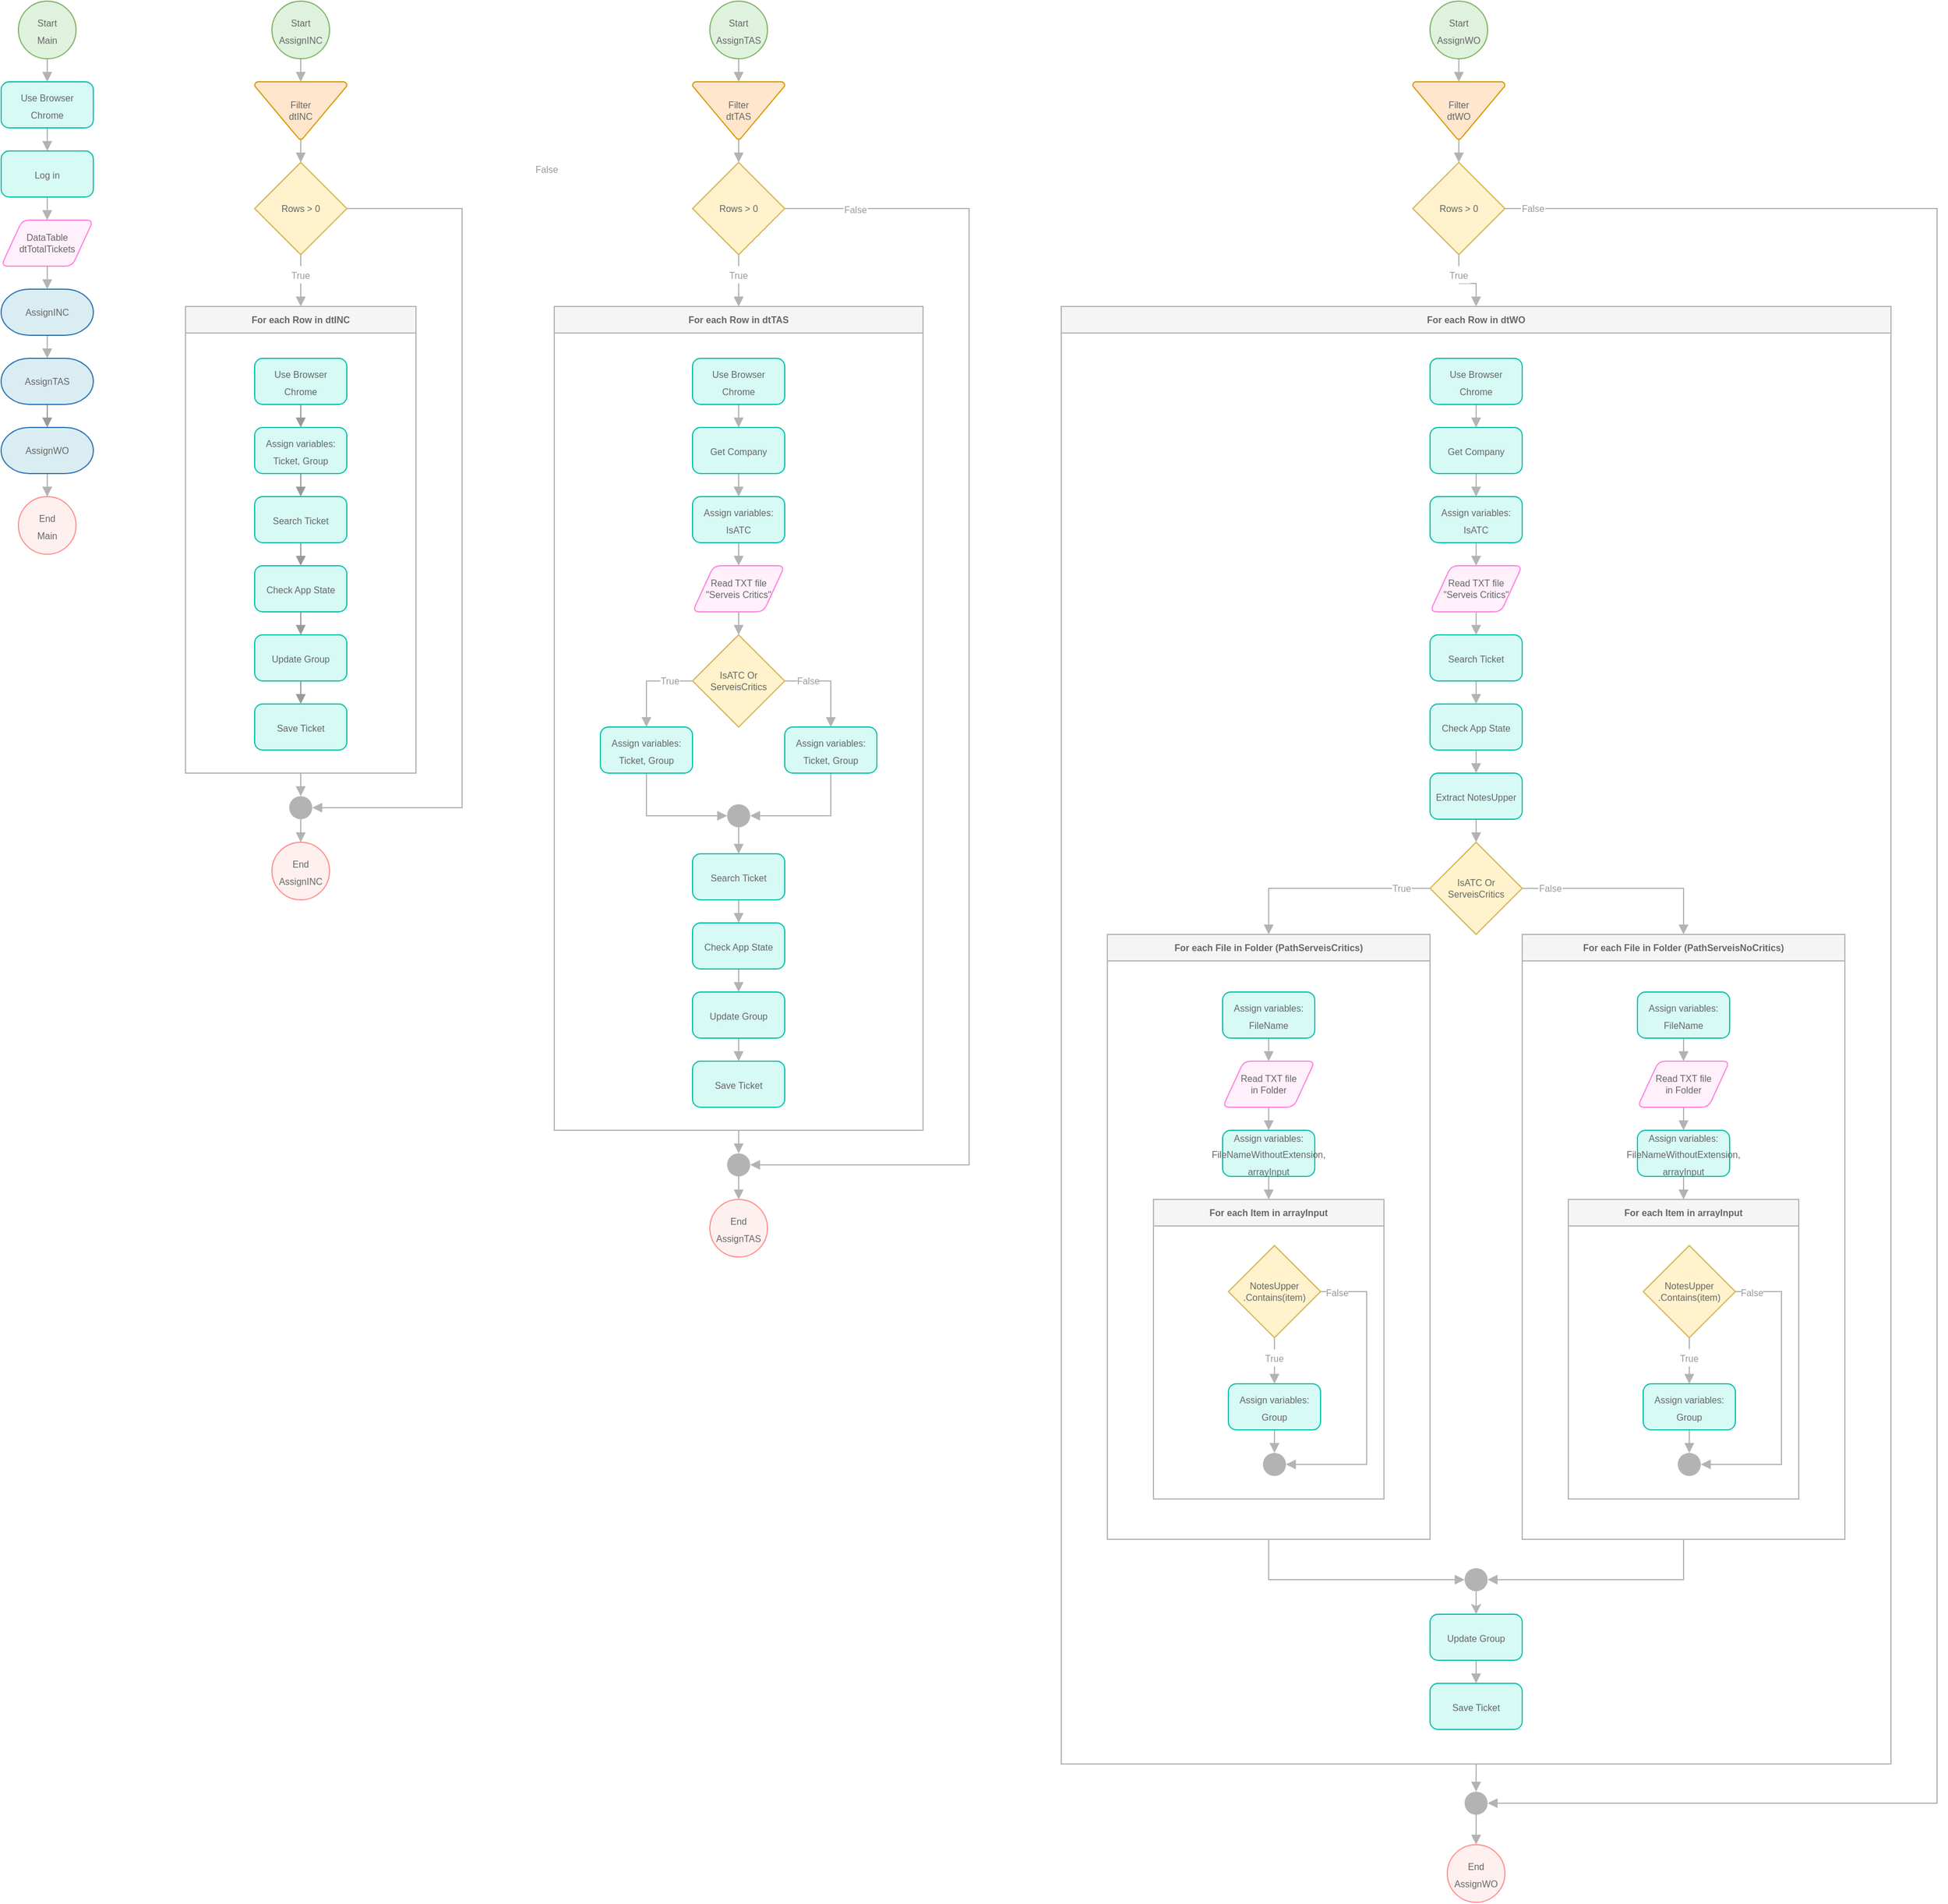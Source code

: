 <mxfile version="20.2.5" type="github">
  <diagram id="uSqaD_rAvRpuBkW7nSge" name="Página-1">
    <mxGraphModel dx="3056" dy="1676" grid="1" gridSize="10" guides="1" tooltips="1" connect="1" arrows="1" fold="1" page="1" pageScale="1" pageWidth="1169" pageHeight="1654" background="none" math="0" shadow="0">
      <root>
        <mxCell id="0" />
        <mxCell id="1" parent="0" />
        <mxCell id="l-Uap7Tt3Wx7l_U69QLX-9" style="edgeStyle=orthogonalEdgeStyle;rounded=0;orthogonalLoop=1;jettySize=auto;html=1;exitX=0.5;exitY=1;exitDx=0;exitDy=0;exitPerimeter=0;entryX=0.5;entryY=0;entryDx=0;entryDy=0;fontSize=9;fontColor=#666666;strokeColor=#B3B3B3;endArrow=block;endFill=1;" parent="1" source="l-Uap7Tt3Wx7l_U69QLX-5" target="l-Uap7Tt3Wx7l_U69QLX-8" edge="1">
          <mxGeometry relative="1" as="geometry" />
        </mxCell>
        <mxCell id="l-Uap7Tt3Wx7l_U69QLX-5" value="&lt;font color=&quot;#666666&quot; style=&quot;font-size: 8px;&quot;&gt;Start&lt;br&gt;Main&lt;/font&gt;" style="strokeWidth=1;html=1;shape=mxgraph.flowchart.start_2;whiteSpace=wrap;fillColor=#DEF2DD;strokeColor=#82b366;" parent="1" vertex="1">
          <mxGeometry x="95" y="80" width="50" height="50" as="geometry" />
        </mxCell>
        <mxCell id="l-Uap7Tt3Wx7l_U69QLX-11" style="edgeStyle=orthogonalEdgeStyle;rounded=0;orthogonalLoop=1;jettySize=auto;html=1;exitX=0.5;exitY=1;exitDx=0;exitDy=0;entryX=0.5;entryY=0;entryDx=0;entryDy=0;fontSize=8;fontColor=#666666;endArrow=block;endFill=1;strokeColor=#B3B3B3;" parent="1" source="l-Uap7Tt3Wx7l_U69QLX-8" target="l-Uap7Tt3Wx7l_U69QLX-10" edge="1">
          <mxGeometry relative="1" as="geometry" />
        </mxCell>
        <mxCell id="l-Uap7Tt3Wx7l_U69QLX-8" value="&lt;font color=&quot;#666666&quot; style=&quot;font-size: 8px;&quot;&gt;Use Browser &lt;br&gt;Chrome&lt;/font&gt;" style="rounded=1;whiteSpace=wrap;html=1;absoluteArcSize=1;arcSize=14;strokeWidth=1;fontColor=#000000;fillColor=#d7faf5;strokeColor=#00c2a8;" parent="1" vertex="1">
          <mxGeometry x="80" y="150" width="80" height="40" as="geometry" />
        </mxCell>
        <mxCell id="l-Uap7Tt3Wx7l_U69QLX-13" style="edgeStyle=orthogonalEdgeStyle;rounded=0;orthogonalLoop=1;jettySize=auto;html=1;exitX=0.5;exitY=1;exitDx=0;exitDy=0;entryX=0.5;entryY=0;entryDx=0;entryDy=0;fontSize=8;fontColor=#666666;endArrow=block;endFill=1;strokeColor=#B3B3B3;" parent="1" source="l-Uap7Tt3Wx7l_U69QLX-10" target="l-Uap7Tt3Wx7l_U69QLX-12" edge="1">
          <mxGeometry relative="1" as="geometry" />
        </mxCell>
        <mxCell id="l-Uap7Tt3Wx7l_U69QLX-10" value="&lt;font style=&quot;font-size: 8px;&quot; color=&quot;#666666&quot;&gt;Log in&lt;/font&gt;" style="rounded=1;whiteSpace=wrap;html=1;absoluteArcSize=1;arcSize=14;strokeWidth=1;fontColor=#000000;fillColor=#d7faf5;strokeColor=#00c2a8;" parent="1" vertex="1">
          <mxGeometry x="80" y="210" width="80" height="40" as="geometry" />
        </mxCell>
        <mxCell id="l-Uap7Tt3Wx7l_U69QLX-18" style="edgeStyle=orthogonalEdgeStyle;rounded=0;orthogonalLoop=1;jettySize=auto;html=1;exitX=0.5;exitY=1;exitDx=0;exitDy=0;entryX=0.5;entryY=0;entryDx=0;entryDy=0;entryPerimeter=0;fontSize=8;fontColor=#666666;endArrow=block;endFill=1;strokeColor=#B3B3B3;" parent="1" source="l-Uap7Tt3Wx7l_U69QLX-12" target="l-Uap7Tt3Wx7l_U69QLX-17" edge="1">
          <mxGeometry relative="1" as="geometry" />
        </mxCell>
        <mxCell id="l-Uap7Tt3Wx7l_U69QLX-12" value="DataTable dtTotalTickets" style="shape=parallelogram;html=1;strokeWidth=1;perimeter=parallelogramPerimeter;whiteSpace=wrap;rounded=1;arcSize=12;size=0.23;fontSize=8;fontColor=#666666;fillColor=#fff0fb;strokeColor=#ff80df;" parent="1" vertex="1">
          <mxGeometry x="80" y="270" width="80" height="40" as="geometry" />
        </mxCell>
        <mxCell id="l-Uap7Tt3Wx7l_U69QLX-26" style="edgeStyle=orthogonalEdgeStyle;rounded=0;orthogonalLoop=1;jettySize=auto;html=1;exitX=0.5;exitY=1;exitDx=0;exitDy=0;exitPerimeter=0;entryX=0.5;entryY=0;entryDx=0;entryDy=0;entryPerimeter=0;fontSize=8;fontColor=#666666;endArrow=block;endFill=1;strokeColor=#B3B3B3;" parent="1" source="l-Uap7Tt3Wx7l_U69QLX-17" target="l-Uap7Tt3Wx7l_U69QLX-19" edge="1">
          <mxGeometry relative="1" as="geometry" />
        </mxCell>
        <mxCell id="l-Uap7Tt3Wx7l_U69QLX-17" value="AssignINC" style="strokeWidth=1;html=1;shape=mxgraph.flowchart.terminator;whiteSpace=wrap;fontSize=8;fontColor=#666666;fillColor=#daedf2;strokeColor=#2e75b5;" parent="1" vertex="1">
          <mxGeometry x="80" y="330" width="80" height="40" as="geometry" />
        </mxCell>
        <mxCell id="l-Uap7Tt3Wx7l_U69QLX-27" style="edgeStyle=orthogonalEdgeStyle;rounded=0;orthogonalLoop=1;jettySize=auto;html=1;exitX=0.5;exitY=1;exitDx=0;exitDy=0;exitPerimeter=0;entryX=0.5;entryY=0;entryDx=0;entryDy=0;entryPerimeter=0;fontSize=8;fontColor=#666666;endArrow=block;endFill=1;strokeColor=#999999;" parent="1" source="l-Uap7Tt3Wx7l_U69QLX-19" target="l-Uap7Tt3Wx7l_U69QLX-20" edge="1">
          <mxGeometry relative="1" as="geometry" />
        </mxCell>
        <mxCell id="l-Uap7Tt3Wx7l_U69QLX-19" value="AssignTAS" style="strokeWidth=1;html=1;shape=mxgraph.flowchart.terminator;whiteSpace=wrap;fontSize=8;fontColor=#666666;fillColor=#DAEDF2;strokeColor=#2E75B5;" parent="1" vertex="1">
          <mxGeometry x="80" y="390" width="80" height="40" as="geometry" />
        </mxCell>
        <mxCell id="l-Uap7Tt3Wx7l_U69QLX-28" style="edgeStyle=orthogonalEdgeStyle;rounded=0;orthogonalLoop=1;jettySize=auto;html=1;exitX=0.5;exitY=1;exitDx=0;exitDy=0;exitPerimeter=0;entryX=0.5;entryY=0;entryDx=0;entryDy=0;entryPerimeter=0;fontSize=8;fontColor=#666666;endArrow=block;endFill=1;strokeColor=#B3B3B3;" parent="1" source="l-Uap7Tt3Wx7l_U69QLX-20" target="l-Uap7Tt3Wx7l_U69QLX-21" edge="1">
          <mxGeometry relative="1" as="geometry" />
        </mxCell>
        <mxCell id="l-Uap7Tt3Wx7l_U69QLX-20" value="AssignWO" style="strokeWidth=1;html=1;shape=mxgraph.flowchart.terminator;whiteSpace=wrap;fontSize=8;fontColor=#666666;fillColor=#DAEDF2;strokeColor=#2E75B5;" parent="1" vertex="1">
          <mxGeometry x="80" y="450" width="80" height="40" as="geometry" />
        </mxCell>
        <mxCell id="l-Uap7Tt3Wx7l_U69QLX-21" value="&lt;font color=&quot;#666666&quot; style=&quot;font-size: 8px;&quot;&gt;End&lt;br&gt;Main&lt;br&gt;&lt;/font&gt;" style="strokeWidth=1;html=1;shape=mxgraph.flowchart.start_2;whiteSpace=wrap;fillColor=#fff0f0;strokeColor=#ff8f8f;" parent="1" vertex="1">
          <mxGeometry x="95" y="510" width="50" height="50" as="geometry" />
        </mxCell>
        <mxCell id="l-Uap7Tt3Wx7l_U69QLX-34" style="edgeStyle=orthogonalEdgeStyle;rounded=0;orthogonalLoop=1;jettySize=auto;html=1;exitX=0.5;exitY=1;exitDx=0;exitDy=0;exitPerimeter=0;entryX=0.5;entryY=0;entryDx=0;entryDy=0;entryPerimeter=0;fontSize=8;fontColor=#666666;endArrow=block;endFill=1;strokeColor=#B3B3B3;" parent="1" source="l-Uap7Tt3Wx7l_U69QLX-31" target="l-Uap7Tt3Wx7l_U69QLX-33" edge="1">
          <mxGeometry relative="1" as="geometry" />
        </mxCell>
        <mxCell id="l-Uap7Tt3Wx7l_U69QLX-31" value="&lt;font color=&quot;#666666&quot;&gt;Filter&lt;br&gt;dtINC&lt;/font&gt;" style="strokeWidth=1;html=1;shape=mxgraph.flowchart.merge_or_storage;whiteSpace=wrap;fontSize=8;fillColor=#ffe6cc;strokeColor=#d79b00;" parent="1" vertex="1">
          <mxGeometry x="300" y="150" width="80" height="50" as="geometry" />
        </mxCell>
        <mxCell id="l-Uap7Tt3Wx7l_U69QLX-148" style="edgeStyle=orthogonalEdgeStyle;rounded=0;orthogonalLoop=1;jettySize=auto;html=1;exitX=0.5;exitY=1;exitDx=0;exitDy=0;exitPerimeter=0;entryX=0.5;entryY=0;entryDx=0;entryDy=0;fontSize=8;fontColor=#999999;endArrow=block;endFill=1;strokeColor=#B3B3B3;startArrow=none;" parent="1" source="l-Uap7Tt3Wx7l_U69QLX-151" target="l-Uap7Tt3Wx7l_U69QLX-35" edge="1">
          <mxGeometry relative="1" as="geometry">
            <Array as="points">
              <mxPoint x="340" y="320" />
              <mxPoint x="340" y="320" />
            </Array>
          </mxGeometry>
        </mxCell>
        <mxCell id="l-Uap7Tt3Wx7l_U69QLX-154" style="edgeStyle=orthogonalEdgeStyle;rounded=0;orthogonalLoop=1;jettySize=auto;html=1;exitX=1;exitY=0.5;exitDx=0;exitDy=0;exitPerimeter=0;entryX=1;entryY=0.5;entryDx=0;entryDy=0;entryPerimeter=0;fontSize=8;fontColor=#999999;endArrow=block;endFill=1;strokeColor=#B3B3B3;" parent="1" source="l-Uap7Tt3Wx7l_U69QLX-33" target="l-Uap7Tt3Wx7l_U69QLX-49" edge="1">
          <mxGeometry relative="1" as="geometry">
            <Array as="points">
              <mxPoint x="480" y="260" />
              <mxPoint x="480" y="780" />
            </Array>
          </mxGeometry>
        </mxCell>
        <mxCell id="l-Uap7Tt3Wx7l_U69QLX-159" value="False" style="edgeLabel;html=1;align=center;verticalAlign=middle;resizable=0;points=[];fontSize=8;fontColor=#999999;labelBorderColor=#FFFFFF;" parent="l-Uap7Tt3Wx7l_U69QLX-154" vertex="1" connectable="0">
          <mxGeometry x="-0.939" y="-1" relative="1" as="geometry">
            <mxPoint x="150" y="-35" as="offset" />
          </mxGeometry>
        </mxCell>
        <mxCell id="l-Uap7Tt3Wx7l_U69QLX-33" value="&lt;font color=&quot;#666666&quot;&gt;Rows &amp;gt; 0&lt;/font&gt;" style="strokeWidth=1;html=1;shape=mxgraph.flowchart.decision;whiteSpace=wrap;fontSize=8;fillColor=#fff2cc;strokeColor=#d6b656;" parent="1" vertex="1">
          <mxGeometry x="300" y="220" width="80" height="80" as="geometry" />
        </mxCell>
        <mxCell id="l-Uap7Tt3Wx7l_U69QLX-155" style="edgeStyle=orthogonalEdgeStyle;rounded=0;orthogonalLoop=1;jettySize=auto;html=1;exitX=0.5;exitY=1;exitDx=0;exitDy=0;entryX=0.5;entryY=0;entryDx=0;entryDy=0;entryPerimeter=0;fontSize=8;fontColor=#999999;endArrow=block;endFill=1;strokeColor=#B3B3B3;" parent="1" source="l-Uap7Tt3Wx7l_U69QLX-35" target="l-Uap7Tt3Wx7l_U69QLX-49" edge="1">
          <mxGeometry relative="1" as="geometry" />
        </mxCell>
        <mxCell id="l-Uap7Tt3Wx7l_U69QLX-35" value="For each Row in dtINC" style="swimlane;fontSize=8;strokeColor=#B3B3B3;strokeWidth=1;fillColor=#f5f5f5;fontColor=#666666;" parent="1" vertex="1">
          <mxGeometry x="240" y="345" width="200" height="405" as="geometry">
            <mxRectangle x="380" y="300" width="120" height="23" as="alternateBounds" />
          </mxGeometry>
        </mxCell>
        <mxCell id="l-Uap7Tt3Wx7l_U69QLX-43" style="edgeStyle=orthogonalEdgeStyle;rounded=0;orthogonalLoop=1;jettySize=auto;html=1;exitX=0.5;exitY=1;exitDx=0;exitDy=0;entryX=0.5;entryY=0;entryDx=0;entryDy=0;fontSize=8;fontColor=#666666;endArrow=block;endFill=1;strokeColor=#999999;" parent="l-Uap7Tt3Wx7l_U69QLX-35" source="l-Uap7Tt3Wx7l_U69QLX-37" target="l-Uap7Tt3Wx7l_U69QLX-38" edge="1">
          <mxGeometry relative="1" as="geometry" />
        </mxCell>
        <mxCell id="l-Uap7Tt3Wx7l_U69QLX-37" value="&lt;font color=&quot;#666666&quot; style=&quot;font-size: 8px;&quot;&gt;Use Browser &lt;br&gt;Chrome&lt;/font&gt;" style="rounded=1;whiteSpace=wrap;html=1;absoluteArcSize=1;arcSize=14;strokeWidth=1;fontColor=#000000;fillColor=#d7faf5;strokeColor=#00c2a8;" parent="l-Uap7Tt3Wx7l_U69QLX-35" vertex="1">
          <mxGeometry x="60" y="45" width="80" height="40" as="geometry" />
        </mxCell>
        <mxCell id="l-Uap7Tt3Wx7l_U69QLX-44" style="edgeStyle=orthogonalEdgeStyle;rounded=0;orthogonalLoop=1;jettySize=auto;html=1;exitX=0.5;exitY=1;exitDx=0;exitDy=0;entryX=0.5;entryY=0;entryDx=0;entryDy=0;fontSize=8;fontColor=#666666;endArrow=block;endFill=1;strokeColor=#999999;" parent="l-Uap7Tt3Wx7l_U69QLX-35" source="l-Uap7Tt3Wx7l_U69QLX-38" target="l-Uap7Tt3Wx7l_U69QLX-39" edge="1">
          <mxGeometry relative="1" as="geometry" />
        </mxCell>
        <mxCell id="l-Uap7Tt3Wx7l_U69QLX-38" value="&lt;font color=&quot;#666666&quot;&gt;&lt;span style=&quot;font-size: 8px;&quot;&gt;Assign variables: Ticket, Group&lt;/span&gt;&lt;/font&gt;" style="rounded=1;whiteSpace=wrap;html=1;absoluteArcSize=1;arcSize=14;strokeWidth=1;fontColor=#000000;fillColor=#d7faf5;strokeColor=#00c2a8;" parent="l-Uap7Tt3Wx7l_U69QLX-35" vertex="1">
          <mxGeometry x="60" y="105" width="80" height="40" as="geometry" />
        </mxCell>
        <mxCell id="l-Uap7Tt3Wx7l_U69QLX-45" style="edgeStyle=orthogonalEdgeStyle;rounded=0;orthogonalLoop=1;jettySize=auto;html=1;exitX=0.5;exitY=1;exitDx=0;exitDy=0;entryX=0.5;entryY=0;entryDx=0;entryDy=0;fontSize=8;fontColor=#666666;endArrow=block;endFill=1;strokeColor=#999999;" parent="l-Uap7Tt3Wx7l_U69QLX-35" source="l-Uap7Tt3Wx7l_U69QLX-39" target="l-Uap7Tt3Wx7l_U69QLX-40" edge="1">
          <mxGeometry relative="1" as="geometry" />
        </mxCell>
        <mxCell id="l-Uap7Tt3Wx7l_U69QLX-39" value="&lt;font color=&quot;#666666&quot;&gt;&lt;span style=&quot;font-size: 8px;&quot;&gt;Search Ticket&lt;/span&gt;&lt;/font&gt;" style="rounded=1;whiteSpace=wrap;html=1;absoluteArcSize=1;arcSize=14;strokeWidth=1;fontColor=#000000;fillColor=#d7faf5;strokeColor=#00c2a8;" parent="l-Uap7Tt3Wx7l_U69QLX-35" vertex="1">
          <mxGeometry x="60" y="165" width="80" height="40" as="geometry" />
        </mxCell>
        <mxCell id="l-Uap7Tt3Wx7l_U69QLX-46" style="edgeStyle=orthogonalEdgeStyle;rounded=0;orthogonalLoop=1;jettySize=auto;html=1;exitX=0.5;exitY=1;exitDx=0;exitDy=0;entryX=0.5;entryY=0;entryDx=0;entryDy=0;fontSize=8;fontColor=#666666;endArrow=block;endFill=1;strokeColor=#999999;" parent="l-Uap7Tt3Wx7l_U69QLX-35" source="l-Uap7Tt3Wx7l_U69QLX-40" target="l-Uap7Tt3Wx7l_U69QLX-41" edge="1">
          <mxGeometry relative="1" as="geometry" />
        </mxCell>
        <mxCell id="l-Uap7Tt3Wx7l_U69QLX-40" value="&lt;font color=&quot;#666666&quot;&gt;&lt;span style=&quot;font-size: 8px;&quot;&gt;Check App State&lt;/span&gt;&lt;/font&gt;" style="rounded=1;whiteSpace=wrap;html=1;absoluteArcSize=1;arcSize=14;strokeWidth=1;fontColor=#000000;fillColor=#d7faf5;strokeColor=#00c2a8;" parent="l-Uap7Tt3Wx7l_U69QLX-35" vertex="1">
          <mxGeometry x="60" y="225" width="80" height="40" as="geometry" />
        </mxCell>
        <mxCell id="l-Uap7Tt3Wx7l_U69QLX-47" style="edgeStyle=orthogonalEdgeStyle;rounded=0;orthogonalLoop=1;jettySize=auto;html=1;exitX=0.5;exitY=1;exitDx=0;exitDy=0;entryX=0.5;entryY=0;entryDx=0;entryDy=0;fontSize=8;fontColor=#666666;endArrow=block;endFill=1;strokeColor=#999999;" parent="l-Uap7Tt3Wx7l_U69QLX-35" source="l-Uap7Tt3Wx7l_U69QLX-41" target="l-Uap7Tt3Wx7l_U69QLX-42" edge="1">
          <mxGeometry relative="1" as="geometry" />
        </mxCell>
        <mxCell id="l-Uap7Tt3Wx7l_U69QLX-41" value="&lt;font color=&quot;#666666&quot;&gt;&lt;span style=&quot;font-size: 8px;&quot;&gt;Update Group&lt;/span&gt;&lt;/font&gt;" style="rounded=1;whiteSpace=wrap;html=1;absoluteArcSize=1;arcSize=14;strokeWidth=1;fontColor=#000000;fillColor=#d7faf5;strokeColor=#00c2a8;" parent="l-Uap7Tt3Wx7l_U69QLX-35" vertex="1">
          <mxGeometry x="60" y="285" width="80" height="40" as="geometry" />
        </mxCell>
        <mxCell id="l-Uap7Tt3Wx7l_U69QLX-42" value="&lt;font color=&quot;#666666&quot;&gt;&lt;span style=&quot;font-size: 8px;&quot;&gt;Save Ticket&lt;/span&gt;&lt;/font&gt;" style="rounded=1;whiteSpace=wrap;html=1;absoluteArcSize=1;arcSize=14;strokeWidth=1;fontColor=#000000;fillColor=#d7faf5;strokeColor=#00c2a8;" parent="l-Uap7Tt3Wx7l_U69QLX-35" vertex="1">
          <mxGeometry x="60" y="345" width="80" height="40" as="geometry" />
        </mxCell>
        <mxCell id="l-Uap7Tt3Wx7l_U69QLX-56" style="edgeStyle=orthogonalEdgeStyle;rounded=0;orthogonalLoop=1;jettySize=auto;html=1;exitX=0.5;exitY=1;exitDx=0;exitDy=0;exitPerimeter=0;entryX=0.5;entryY=0;entryDx=0;entryDy=0;entryPerimeter=0;fontSize=8;fontColor=#666666;endArrow=block;endFill=1;strokeColor=#B3B3B3;" parent="1" source="l-Uap7Tt3Wx7l_U69QLX-49" target="l-Uap7Tt3Wx7l_U69QLX-54" edge="1">
          <mxGeometry relative="1" as="geometry" />
        </mxCell>
        <mxCell id="l-Uap7Tt3Wx7l_U69QLX-49" value="" style="strokeWidth=2;html=1;shape=mxgraph.flowchart.start_2;whiteSpace=wrap;fontSize=8;fontColor=#666666;fillColor=#B3B3B3;strokeColor=none;" parent="1" vertex="1">
          <mxGeometry x="330" y="770" width="20" height="20" as="geometry" />
        </mxCell>
        <mxCell id="l-Uap7Tt3Wx7l_U69QLX-55" style="edgeStyle=orthogonalEdgeStyle;rounded=0;orthogonalLoop=1;jettySize=auto;html=1;exitX=0.5;exitY=1;exitDx=0;exitDy=0;exitPerimeter=0;entryX=0.5;entryY=0;entryDx=0;entryDy=0;entryPerimeter=0;fontSize=8;fontColor=#666666;endArrow=block;endFill=1;strokeColor=#B3B3B3;" parent="1" source="l-Uap7Tt3Wx7l_U69QLX-53" target="l-Uap7Tt3Wx7l_U69QLX-31" edge="1">
          <mxGeometry relative="1" as="geometry" />
        </mxCell>
        <mxCell id="l-Uap7Tt3Wx7l_U69QLX-53" value="&lt;font color=&quot;#666666&quot; style=&quot;font-size: 8px;&quot;&gt;Start&lt;br&gt;AssignINC&lt;br&gt;&lt;/font&gt;" style="strokeWidth=1;html=1;shape=mxgraph.flowchart.start_2;whiteSpace=wrap;fillColor=#DEF2DD;strokeColor=#82b366;" parent="1" vertex="1">
          <mxGeometry x="315" y="80" width="50" height="50" as="geometry" />
        </mxCell>
        <mxCell id="l-Uap7Tt3Wx7l_U69QLX-54" value="&lt;font color=&quot;#666666&quot; style=&quot;font-size: 8px;&quot;&gt;End AssignINC&lt;/font&gt;" style="strokeWidth=1;html=1;shape=mxgraph.flowchart.start_2;whiteSpace=wrap;fillColor=#fff0f0;strokeColor=#ff8f8f;" parent="1" vertex="1">
          <mxGeometry x="315" y="810" width="50" height="50" as="geometry" />
        </mxCell>
        <mxCell id="l-Uap7Tt3Wx7l_U69QLX-64" style="edgeStyle=orthogonalEdgeStyle;rounded=0;orthogonalLoop=1;jettySize=auto;html=1;exitX=0.5;exitY=1;exitDx=0;exitDy=0;exitPerimeter=0;entryX=0.5;entryY=0;entryDx=0;entryDy=0;entryPerimeter=0;fontSize=8;fontColor=#666666;endArrow=block;endFill=1;strokeColor=#B3B3B3;" parent="1" source="l-Uap7Tt3Wx7l_U69QLX-65" target="l-Uap7Tt3Wx7l_U69QLX-70" edge="1">
          <mxGeometry relative="1" as="geometry" />
        </mxCell>
        <mxCell id="l-Uap7Tt3Wx7l_U69QLX-65" value="&lt;font color=&quot;#666666&quot;&gt;Filter&lt;br&gt;dtTAS&lt;/font&gt;" style="strokeWidth=1;html=1;shape=mxgraph.flowchart.merge_or_storage;whiteSpace=wrap;fontSize=8;fillColor=#ffe6cc;strokeColor=#d79b00;" parent="1" vertex="1">
          <mxGeometry x="680" y="150" width="80" height="50" as="geometry" />
        </mxCell>
        <mxCell id="l-Uap7Tt3Wx7l_U69QLX-162" style="edgeStyle=orthogonalEdgeStyle;rounded=0;orthogonalLoop=1;jettySize=auto;html=1;exitX=0.5;exitY=1;exitDx=0;exitDy=0;exitPerimeter=0;entryX=0.5;entryY=0;entryDx=0;entryDy=0;fontSize=8;fontColor=#999999;endArrow=none;endFill=0;strokeColor=#B3B3B3;" parent="1" source="l-Uap7Tt3Wx7l_U69QLX-70" target="l-Uap7Tt3Wx7l_U69QLX-161" edge="1">
          <mxGeometry relative="1" as="geometry" />
        </mxCell>
        <mxCell id="l-Uap7Tt3Wx7l_U69QLX-165" style="edgeStyle=orthogonalEdgeStyle;rounded=0;orthogonalLoop=1;jettySize=auto;html=1;exitX=1;exitY=0.5;exitDx=0;exitDy=0;exitPerimeter=0;entryX=1;entryY=0.5;entryDx=0;entryDy=0;entryPerimeter=0;fontSize=8;fontColor=#999999;endArrow=block;endFill=1;strokeColor=#B3B3B3;" parent="1" source="l-Uap7Tt3Wx7l_U69QLX-70" target="l-Uap7Tt3Wx7l_U69QLX-85" edge="1">
          <mxGeometry relative="1" as="geometry">
            <Array as="points">
              <mxPoint x="920" y="260" />
              <mxPoint x="920" y="1090" />
            </Array>
          </mxGeometry>
        </mxCell>
        <mxCell id="l-Uap7Tt3Wx7l_U69QLX-166" value="False" style="edgeLabel;html=1;align=center;verticalAlign=middle;resizable=0;points=[];fontSize=8;fontColor=#999999;labelBorderColor=#FFFFFF;" parent="l-Uap7Tt3Wx7l_U69QLX-165" vertex="1" connectable="0">
          <mxGeometry x="-0.895" y="-1" relative="1" as="geometry">
            <mxPoint x="-1" as="offset" />
          </mxGeometry>
        </mxCell>
        <mxCell id="l-Uap7Tt3Wx7l_U69QLX-70" value="&lt;font color=&quot;#666666&quot;&gt;Rows &amp;gt; 0&lt;/font&gt;" style="strokeWidth=1;html=1;shape=mxgraph.flowchart.decision;whiteSpace=wrap;fontSize=8;fillColor=#fff2cc;strokeColor=#d6b656;" parent="1" vertex="1">
          <mxGeometry x="680" y="220" width="80" height="80" as="geometry" />
        </mxCell>
        <mxCell id="l-Uap7Tt3Wx7l_U69QLX-164" style="edgeStyle=orthogonalEdgeStyle;rounded=0;orthogonalLoop=1;jettySize=auto;html=1;exitX=0.5;exitY=1;exitDx=0;exitDy=0;entryX=0.5;entryY=0;entryDx=0;entryDy=0;entryPerimeter=0;fontSize=8;fontColor=#999999;endArrow=block;endFill=1;strokeColor=#B3B3B3;" parent="1" source="l-Uap7Tt3Wx7l_U69QLX-72" target="l-Uap7Tt3Wx7l_U69QLX-85" edge="1">
          <mxGeometry relative="1" as="geometry" />
        </mxCell>
        <mxCell id="l-Uap7Tt3Wx7l_U69QLX-72" value="For each Row in dtTAS" style="swimlane;fontSize=8;strokeColor=#B3B3B3;strokeWidth=1;fillColor=#f5f5f5;fontColor=#666666;" parent="1" vertex="1">
          <mxGeometry x="560" y="345" width="320" height="715" as="geometry">
            <mxRectangle x="380" y="300" width="120" height="23" as="alternateBounds" />
          </mxGeometry>
        </mxCell>
        <mxCell id="l-Uap7Tt3Wx7l_U69QLX-73" style="edgeStyle=orthogonalEdgeStyle;rounded=0;orthogonalLoop=1;jettySize=auto;html=1;exitX=0.5;exitY=1;exitDx=0;exitDy=0;entryX=0.5;entryY=0;entryDx=0;entryDy=0;fontSize=8;fontColor=#666666;endArrow=block;endFill=1;strokeColor=#B3B3B3;" parent="l-Uap7Tt3Wx7l_U69QLX-72" source="l-Uap7Tt3Wx7l_U69QLX-74" target="l-Uap7Tt3Wx7l_U69QLX-76" edge="1">
          <mxGeometry relative="1" as="geometry" />
        </mxCell>
        <mxCell id="l-Uap7Tt3Wx7l_U69QLX-74" value="&lt;font color=&quot;#666666&quot; style=&quot;font-size: 8px;&quot;&gt;Use Browser &lt;br&gt;Chrome&lt;/font&gt;" style="rounded=1;whiteSpace=wrap;html=1;absoluteArcSize=1;arcSize=14;strokeWidth=1;fontColor=#000000;fillColor=#d7faf5;strokeColor=#00c2a8;" parent="l-Uap7Tt3Wx7l_U69QLX-72" vertex="1">
          <mxGeometry x="120" y="45" width="80" height="40" as="geometry" />
        </mxCell>
        <mxCell id="l-Uap7Tt3Wx7l_U69QLX-75" style="edgeStyle=orthogonalEdgeStyle;rounded=0;orthogonalLoop=1;jettySize=auto;html=1;exitX=0.5;exitY=1;exitDx=0;exitDy=0;entryX=0.5;entryY=0;entryDx=0;entryDy=0;fontSize=8;fontColor=#666666;endArrow=block;endFill=1;strokeColor=#B3B3B3;" parent="l-Uap7Tt3Wx7l_U69QLX-72" source="l-Uap7Tt3Wx7l_U69QLX-76" target="l-Uap7Tt3Wx7l_U69QLX-78" edge="1">
          <mxGeometry relative="1" as="geometry" />
        </mxCell>
        <mxCell id="l-Uap7Tt3Wx7l_U69QLX-76" value="&lt;font color=&quot;#666666&quot;&gt;&lt;span style=&quot;font-size: 8px;&quot;&gt;Get Company&lt;/span&gt;&lt;/font&gt;" style="rounded=1;whiteSpace=wrap;html=1;absoluteArcSize=1;arcSize=14;strokeWidth=1;fontColor=#000000;fillColor=#d7faf5;strokeColor=#00c2a8;" parent="l-Uap7Tt3Wx7l_U69QLX-72" vertex="1">
          <mxGeometry x="120" y="105" width="80" height="40" as="geometry" />
        </mxCell>
        <mxCell id="l-Uap7Tt3Wx7l_U69QLX-91" style="edgeStyle=orthogonalEdgeStyle;rounded=0;orthogonalLoop=1;jettySize=auto;html=1;exitX=0.5;exitY=1;exitDx=0;exitDy=0;entryX=0.5;entryY=0;entryDx=0;entryDy=0;fontSize=8;fontColor=#666666;endArrow=block;endFill=1;strokeColor=#B3B3B3;" parent="l-Uap7Tt3Wx7l_U69QLX-72" source="l-Uap7Tt3Wx7l_U69QLX-78" target="l-Uap7Tt3Wx7l_U69QLX-90" edge="1">
          <mxGeometry relative="1" as="geometry" />
        </mxCell>
        <mxCell id="l-Uap7Tt3Wx7l_U69QLX-78" value="&lt;font color=&quot;#666666&quot;&gt;&lt;span style=&quot;font-size: 8px;&quot;&gt;Assign variables: IsATC&lt;/span&gt;&lt;/font&gt;" style="rounded=1;whiteSpace=wrap;html=1;absoluteArcSize=1;arcSize=14;strokeWidth=1;fontColor=#000000;fillColor=#d7faf5;strokeColor=#00c2a8;" parent="l-Uap7Tt3Wx7l_U69QLX-72" vertex="1">
          <mxGeometry x="120" y="165" width="80" height="40" as="geometry" />
        </mxCell>
        <mxCell id="l-Uap7Tt3Wx7l_U69QLX-93" style="edgeStyle=orthogonalEdgeStyle;rounded=0;orthogonalLoop=1;jettySize=auto;html=1;exitX=0.5;exitY=1;exitDx=0;exitDy=0;entryX=0.5;entryY=0;entryDx=0;entryDy=0;entryPerimeter=0;fontSize=8;fontColor=#666666;endArrow=block;endFill=1;strokeColor=#B3B3B3;" parent="l-Uap7Tt3Wx7l_U69QLX-72" source="l-Uap7Tt3Wx7l_U69QLX-90" target="l-Uap7Tt3Wx7l_U69QLX-92" edge="1">
          <mxGeometry relative="1" as="geometry" />
        </mxCell>
        <mxCell id="l-Uap7Tt3Wx7l_U69QLX-90" value="Read TXT file &quot;Serveis Critics&quot;" style="shape=parallelogram;html=1;strokeWidth=1;perimeter=parallelogramPerimeter;whiteSpace=wrap;rounded=1;arcSize=12;size=0.23;fontSize=8;fontColor=#666666;fillColor=#fff0fb;strokeColor=#ff80df;" parent="l-Uap7Tt3Wx7l_U69QLX-72" vertex="1">
          <mxGeometry x="120" y="225" width="80" height="40" as="geometry" />
        </mxCell>
        <mxCell id="l-Uap7Tt3Wx7l_U69QLX-129" style="edgeStyle=orthogonalEdgeStyle;rounded=0;orthogonalLoop=1;jettySize=auto;html=1;exitX=0;exitY=0.5;exitDx=0;exitDy=0;exitPerimeter=0;entryX=0.5;entryY=0;entryDx=0;entryDy=0;fontSize=8;fontColor=#999999;endArrow=block;endFill=1;strokeColor=#B3B3B3;" parent="l-Uap7Tt3Wx7l_U69QLX-72" source="l-Uap7Tt3Wx7l_U69QLX-92" target="l-Uap7Tt3Wx7l_U69QLX-127" edge="1">
          <mxGeometry relative="1" as="geometry" />
        </mxCell>
        <mxCell id="l-Uap7Tt3Wx7l_U69QLX-293" value="True" style="edgeLabel;html=1;align=center;verticalAlign=middle;resizable=0;points=[];fontSize=8;fontColor=#999999;" parent="l-Uap7Tt3Wx7l_U69QLX-129" vertex="1" connectable="0">
          <mxGeometry x="-0.381" y="1" relative="1" as="geometry">
            <mxPoint x="5" y="-1" as="offset" />
          </mxGeometry>
        </mxCell>
        <mxCell id="l-Uap7Tt3Wx7l_U69QLX-130" style="edgeStyle=orthogonalEdgeStyle;rounded=0;orthogonalLoop=1;jettySize=auto;html=1;exitX=1;exitY=0.5;exitDx=0;exitDy=0;exitPerimeter=0;entryX=0.5;entryY=0;entryDx=0;entryDy=0;fontSize=8;fontColor=#999999;endArrow=block;endFill=1;strokeColor=#B3B3B3;" parent="l-Uap7Tt3Wx7l_U69QLX-72" source="l-Uap7Tt3Wx7l_U69QLX-92" target="l-Uap7Tt3Wx7l_U69QLX-128" edge="1">
          <mxGeometry relative="1" as="geometry" />
        </mxCell>
        <mxCell id="l-Uap7Tt3Wx7l_U69QLX-294" value="False" style="edgeLabel;html=1;align=center;verticalAlign=middle;resizable=0;points=[];fontSize=8;fontColor=#999999;" parent="l-Uap7Tt3Wx7l_U69QLX-130" vertex="1" connectable="0">
          <mxGeometry x="-0.703" y="-1" relative="1" as="geometry">
            <mxPoint x="8" y="-1" as="offset" />
          </mxGeometry>
        </mxCell>
        <mxCell id="l-Uap7Tt3Wx7l_U69QLX-92" value="&lt;font color=&quot;#666666&quot;&gt;IsATC Or ServeisCritics&lt;/font&gt;" style="strokeWidth=1;html=1;shape=mxgraph.flowchart.decision;whiteSpace=wrap;fontSize=8;fillColor=#fff2cc;strokeColor=#d6b656;" parent="l-Uap7Tt3Wx7l_U69QLX-72" vertex="1">
          <mxGeometry x="120" y="285" width="80" height="80" as="geometry" />
        </mxCell>
        <mxCell id="l-Uap7Tt3Wx7l_U69QLX-144" style="edgeStyle=orthogonalEdgeStyle;rounded=0;orthogonalLoop=1;jettySize=auto;html=1;exitX=0.5;exitY=1;exitDx=0;exitDy=0;exitPerimeter=0;entryX=0.5;entryY=0;entryDx=0;entryDy=0;fontSize=8;fontColor=#999999;endArrow=block;endFill=1;strokeColor=#B3B3B3;" parent="l-Uap7Tt3Wx7l_U69QLX-72" source="l-Uap7Tt3Wx7l_U69QLX-121" target="l-Uap7Tt3Wx7l_U69QLX-135" edge="1">
          <mxGeometry relative="1" as="geometry" />
        </mxCell>
        <mxCell id="l-Uap7Tt3Wx7l_U69QLX-121" value="" style="strokeWidth=2;html=1;shape=mxgraph.flowchart.start_2;whiteSpace=wrap;fontSize=8;fontColor=#666666;fillColor=#B3B3B3;strokeColor=none;" parent="l-Uap7Tt3Wx7l_U69QLX-72" vertex="1">
          <mxGeometry x="150" y="432" width="20" height="20" as="geometry" />
        </mxCell>
        <mxCell id="l-Uap7Tt3Wx7l_U69QLX-133" style="edgeStyle=orthogonalEdgeStyle;rounded=0;orthogonalLoop=1;jettySize=auto;html=1;exitX=0.5;exitY=1;exitDx=0;exitDy=0;entryX=0;entryY=0.5;entryDx=0;entryDy=0;entryPerimeter=0;fontSize=8;fontColor=#999999;endArrow=block;endFill=1;strokeColor=#B3B3B3;" parent="l-Uap7Tt3Wx7l_U69QLX-72" source="l-Uap7Tt3Wx7l_U69QLX-127" target="l-Uap7Tt3Wx7l_U69QLX-121" edge="1">
          <mxGeometry relative="1" as="geometry" />
        </mxCell>
        <mxCell id="l-Uap7Tt3Wx7l_U69QLX-127" value="&lt;font color=&quot;#666666&quot;&gt;&lt;span style=&quot;font-size: 8px;&quot;&gt;Assign variables: Ticket, Group&lt;/span&gt;&lt;/font&gt;" style="rounded=1;whiteSpace=wrap;html=1;absoluteArcSize=1;arcSize=14;strokeWidth=1;fontColor=#000000;fillColor=#d7faf5;strokeColor=#00c2a8;" parent="l-Uap7Tt3Wx7l_U69QLX-72" vertex="1">
          <mxGeometry x="40" y="365" width="80" height="40" as="geometry" />
        </mxCell>
        <mxCell id="l-Uap7Tt3Wx7l_U69QLX-132" style="edgeStyle=orthogonalEdgeStyle;rounded=0;orthogonalLoop=1;jettySize=auto;html=1;exitX=0.5;exitY=1;exitDx=0;exitDy=0;entryX=1;entryY=0.5;entryDx=0;entryDy=0;entryPerimeter=0;fontSize=8;fontColor=#999999;endArrow=block;endFill=1;strokeColor=#B3B3B3;" parent="l-Uap7Tt3Wx7l_U69QLX-72" source="l-Uap7Tt3Wx7l_U69QLX-128" target="l-Uap7Tt3Wx7l_U69QLX-121" edge="1">
          <mxGeometry relative="1" as="geometry" />
        </mxCell>
        <mxCell id="l-Uap7Tt3Wx7l_U69QLX-128" value="&lt;font color=&quot;#666666&quot;&gt;&lt;span style=&quot;font-size: 8px;&quot;&gt;Assign variables: Ticket, Group&lt;/span&gt;&lt;/font&gt;" style="rounded=1;whiteSpace=wrap;html=1;absoluteArcSize=1;arcSize=14;strokeWidth=1;fontColor=#000000;fillColor=#d7faf5;strokeColor=#00c2a8;" parent="l-Uap7Tt3Wx7l_U69QLX-72" vertex="1">
          <mxGeometry x="200" y="365" width="80" height="40" as="geometry" />
        </mxCell>
        <mxCell id="l-Uap7Tt3Wx7l_U69QLX-145" style="edgeStyle=orthogonalEdgeStyle;rounded=0;orthogonalLoop=1;jettySize=auto;html=1;exitX=0.5;exitY=1;exitDx=0;exitDy=0;entryX=0.5;entryY=0;entryDx=0;entryDy=0;fontSize=8;fontColor=#999999;endArrow=block;endFill=1;strokeColor=#B3B3B3;" parent="l-Uap7Tt3Wx7l_U69QLX-72" source="l-Uap7Tt3Wx7l_U69QLX-135" target="l-Uap7Tt3Wx7l_U69QLX-136" edge="1">
          <mxGeometry relative="1" as="geometry" />
        </mxCell>
        <mxCell id="l-Uap7Tt3Wx7l_U69QLX-135" value="&lt;font color=&quot;#666666&quot;&gt;&lt;span style=&quot;font-size: 8px;&quot;&gt;Search Ticket&lt;/span&gt;&lt;/font&gt;" style="rounded=1;whiteSpace=wrap;html=1;absoluteArcSize=1;arcSize=14;strokeWidth=1;fontColor=#000000;fillColor=#d7faf5;strokeColor=#00c2a8;" parent="l-Uap7Tt3Wx7l_U69QLX-72" vertex="1">
          <mxGeometry x="120" y="475" width="80" height="40" as="geometry" />
        </mxCell>
        <mxCell id="l-Uap7Tt3Wx7l_U69QLX-146" style="edgeStyle=orthogonalEdgeStyle;rounded=0;orthogonalLoop=1;jettySize=auto;html=1;exitX=0.5;exitY=1;exitDx=0;exitDy=0;entryX=0.5;entryY=0;entryDx=0;entryDy=0;fontSize=8;fontColor=#999999;endArrow=block;endFill=1;strokeColor=#B3B3B3;" parent="l-Uap7Tt3Wx7l_U69QLX-72" source="l-Uap7Tt3Wx7l_U69QLX-136" target="l-Uap7Tt3Wx7l_U69QLX-137" edge="1">
          <mxGeometry relative="1" as="geometry" />
        </mxCell>
        <mxCell id="l-Uap7Tt3Wx7l_U69QLX-136" value="&lt;font color=&quot;#666666&quot;&gt;&lt;span style=&quot;font-size: 8px;&quot;&gt;Check App State&lt;/span&gt;&lt;/font&gt;" style="rounded=1;whiteSpace=wrap;html=1;absoluteArcSize=1;arcSize=14;strokeWidth=1;fontColor=#000000;fillColor=#d7faf5;strokeColor=#00c2a8;" parent="l-Uap7Tt3Wx7l_U69QLX-72" vertex="1">
          <mxGeometry x="120" y="535" width="80" height="40" as="geometry" />
        </mxCell>
        <mxCell id="l-Uap7Tt3Wx7l_U69QLX-147" style="edgeStyle=orthogonalEdgeStyle;rounded=0;orthogonalLoop=1;jettySize=auto;html=1;exitX=0.5;exitY=1;exitDx=0;exitDy=0;entryX=0.5;entryY=0;entryDx=0;entryDy=0;fontSize=8;fontColor=#999999;endArrow=block;endFill=1;strokeColor=#B3B3B3;" parent="l-Uap7Tt3Wx7l_U69QLX-72" source="l-Uap7Tt3Wx7l_U69QLX-137" target="l-Uap7Tt3Wx7l_U69QLX-138" edge="1">
          <mxGeometry relative="1" as="geometry" />
        </mxCell>
        <mxCell id="l-Uap7Tt3Wx7l_U69QLX-137" value="&lt;font color=&quot;#666666&quot;&gt;&lt;span style=&quot;font-size: 8px;&quot;&gt;Update Group&lt;/span&gt;&lt;/font&gt;" style="rounded=1;whiteSpace=wrap;html=1;absoluteArcSize=1;arcSize=14;strokeWidth=1;fontColor=#000000;fillColor=#d7faf5;strokeColor=#00c2a8;" parent="l-Uap7Tt3Wx7l_U69QLX-72" vertex="1">
          <mxGeometry x="120" y="595" width="80" height="40" as="geometry" />
        </mxCell>
        <mxCell id="l-Uap7Tt3Wx7l_U69QLX-138" value="&lt;font color=&quot;#666666&quot;&gt;&lt;span style=&quot;font-size: 8px;&quot;&gt;Save Ticket&lt;/span&gt;&lt;/font&gt;" style="rounded=1;whiteSpace=wrap;html=1;absoluteArcSize=1;arcSize=14;strokeWidth=1;fontColor=#000000;fillColor=#d7faf5;strokeColor=#00c2a8;" parent="l-Uap7Tt3Wx7l_U69QLX-72" vertex="1">
          <mxGeometry x="120" y="655" width="80" height="40" as="geometry" />
        </mxCell>
        <mxCell id="l-Uap7Tt3Wx7l_U69QLX-84" style="edgeStyle=orthogonalEdgeStyle;rounded=0;orthogonalLoop=1;jettySize=auto;html=1;exitX=0.5;exitY=1;exitDx=0;exitDy=0;exitPerimeter=0;entryX=0.5;entryY=0;entryDx=0;entryDy=0;entryPerimeter=0;fontSize=8;fontColor=#666666;endArrow=block;endFill=1;strokeColor=#B3B3B3;" parent="1" source="l-Uap7Tt3Wx7l_U69QLX-85" target="l-Uap7Tt3Wx7l_U69QLX-88" edge="1">
          <mxGeometry relative="1" as="geometry" />
        </mxCell>
        <mxCell id="l-Uap7Tt3Wx7l_U69QLX-85" value="" style="strokeWidth=2;html=1;shape=mxgraph.flowchart.start_2;whiteSpace=wrap;fontSize=8;fontColor=#666666;fillColor=#B3B3B3;strokeColor=none;" parent="1" vertex="1">
          <mxGeometry x="710" y="1080" width="20" height="20" as="geometry" />
        </mxCell>
        <mxCell id="l-Uap7Tt3Wx7l_U69QLX-86" style="edgeStyle=orthogonalEdgeStyle;rounded=0;orthogonalLoop=1;jettySize=auto;html=1;exitX=0.5;exitY=1;exitDx=0;exitDy=0;exitPerimeter=0;entryX=0.5;entryY=0;entryDx=0;entryDy=0;entryPerimeter=0;fontSize=8;fontColor=#666666;endArrow=block;endFill=1;strokeColor=#B3B3B3;" parent="1" source="l-Uap7Tt3Wx7l_U69QLX-87" target="l-Uap7Tt3Wx7l_U69QLX-65" edge="1">
          <mxGeometry relative="1" as="geometry" />
        </mxCell>
        <mxCell id="l-Uap7Tt3Wx7l_U69QLX-87" value="&lt;font color=&quot;#666666&quot; style=&quot;font-size: 8px;&quot;&gt;Start&lt;br&gt;AssignTAS&lt;br&gt;&lt;/font&gt;" style="strokeWidth=1;html=1;shape=mxgraph.flowchart.start_2;whiteSpace=wrap;fillColor=#DEF2DD;strokeColor=#82b366;" parent="1" vertex="1">
          <mxGeometry x="695.03" y="80" width="50" height="50" as="geometry" />
        </mxCell>
        <mxCell id="l-Uap7Tt3Wx7l_U69QLX-88" value="&lt;font color=&quot;#666666&quot; style=&quot;font-size: 8px;&quot;&gt;End&lt;br&gt;AssignTAS&lt;br&gt;&lt;/font&gt;" style="strokeWidth=1;html=1;shape=mxgraph.flowchart.start_2;whiteSpace=wrap;fillColor=#fff0f0;strokeColor=#ff8f8f;" parent="1" vertex="1">
          <mxGeometry x="695.03" y="1120" width="50" height="50" as="geometry" />
        </mxCell>
        <mxCell id="l-Uap7Tt3Wx7l_U69QLX-151" value="&lt;font style=&quot;font-size: 8px;&quot;&gt;True&lt;/font&gt;" style="text;html=1;strokeColor=none;fillColor=default;align=center;verticalAlign=middle;whiteSpace=wrap;rounded=0;dashed=1;labelBorderColor=#FFFFFF;fontSize=8;fontColor=#999999;" parent="1" vertex="1">
          <mxGeometry x="330" y="310" width="20" height="15" as="geometry" />
        </mxCell>
        <mxCell id="l-Uap7Tt3Wx7l_U69QLX-152" value="" style="edgeStyle=orthogonalEdgeStyle;rounded=0;orthogonalLoop=1;jettySize=auto;html=1;exitX=0.5;exitY=1;exitDx=0;exitDy=0;exitPerimeter=0;entryX=0.5;entryY=0;entryDx=0;entryDy=0;fontSize=8;fontColor=#999999;endArrow=none;endFill=1;strokeColor=#B3B3B3;" parent="1" source="l-Uap7Tt3Wx7l_U69QLX-33" target="l-Uap7Tt3Wx7l_U69QLX-151" edge="1">
          <mxGeometry relative="1" as="geometry">
            <mxPoint x="340" y="300" as="sourcePoint" />
            <mxPoint x="340" y="340" as="targetPoint" />
            <Array as="points" />
          </mxGeometry>
        </mxCell>
        <mxCell id="l-Uap7Tt3Wx7l_U69QLX-163" style="edgeStyle=orthogonalEdgeStyle;rounded=0;orthogonalLoop=1;jettySize=auto;html=1;exitX=0.5;exitY=1;exitDx=0;exitDy=0;entryX=0.5;entryY=0;entryDx=0;entryDy=0;fontSize=8;fontColor=#999999;endArrow=block;endFill=1;strokeColor=#B3B3B3;" parent="1" source="l-Uap7Tt3Wx7l_U69QLX-161" target="l-Uap7Tt3Wx7l_U69QLX-72" edge="1">
          <mxGeometry relative="1" as="geometry" />
        </mxCell>
        <mxCell id="l-Uap7Tt3Wx7l_U69QLX-161" value="&lt;font style=&quot;font-size: 8px;&quot;&gt;True&lt;/font&gt;" style="text;html=1;strokeColor=none;fillColor=default;align=center;verticalAlign=middle;whiteSpace=wrap;rounded=0;dashed=1;labelBorderColor=#FFFFFF;fontSize=8;fontColor=#999999;" parent="1" vertex="1">
          <mxGeometry x="710.03" y="310" width="20" height="15" as="geometry" />
        </mxCell>
        <mxCell id="l-Uap7Tt3Wx7l_U69QLX-167" style="edgeStyle=orthogonalEdgeStyle;rounded=0;orthogonalLoop=1;jettySize=auto;html=1;exitX=0.5;exitY=1;exitDx=0;exitDy=0;exitPerimeter=0;entryX=0.5;entryY=0;entryDx=0;entryDy=0;entryPerimeter=0;fontSize=8;fontColor=#666666;endArrow=block;endFill=1;strokeColor=#B3B3B3;" parent="1" source="l-Uap7Tt3Wx7l_U69QLX-168" target="l-Uap7Tt3Wx7l_U69QLX-172" edge="1">
          <mxGeometry relative="1" as="geometry" />
        </mxCell>
        <mxCell id="l-Uap7Tt3Wx7l_U69QLX-168" value="&lt;font color=&quot;#666666&quot;&gt;Filter&lt;br&gt;dtWO&lt;/font&gt;" style="strokeWidth=1;html=1;shape=mxgraph.flowchart.merge_or_storage;whiteSpace=wrap;fontSize=8;fillColor=#ffe6cc;strokeColor=#d79b00;" parent="1" vertex="1">
          <mxGeometry x="1305" y="150" width="80" height="50" as="geometry" />
        </mxCell>
        <mxCell id="l-Uap7Tt3Wx7l_U69QLX-169" style="edgeStyle=orthogonalEdgeStyle;rounded=0;orthogonalLoop=1;jettySize=auto;html=1;exitX=0.5;exitY=1;exitDx=0;exitDy=0;exitPerimeter=0;entryX=0.5;entryY=0;entryDx=0;entryDy=0;fontSize=8;fontColor=#999999;endArrow=none;endFill=0;strokeColor=#B3B3B3;" parent="1" source="l-Uap7Tt3Wx7l_U69QLX-172" target="l-Uap7Tt3Wx7l_U69QLX-205" edge="1">
          <mxGeometry relative="1" as="geometry" />
        </mxCell>
        <mxCell id="l-Uap7Tt3Wx7l_U69QLX-290" style="edgeStyle=orthogonalEdgeStyle;rounded=0;orthogonalLoop=1;jettySize=auto;html=1;exitX=1;exitY=0.5;exitDx=0;exitDy=0;exitPerimeter=0;entryX=1;entryY=0.5;entryDx=0;entryDy=0;entryPerimeter=0;fontSize=8;fontColor=#999999;endArrow=block;endFill=1;strokeColor=#B3B3B3;" parent="1" source="l-Uap7Tt3Wx7l_U69QLX-172" target="l-Uap7Tt3Wx7l_U69QLX-200" edge="1">
          <mxGeometry relative="1" as="geometry">
            <Array as="points">
              <mxPoint x="1760" y="260" />
              <mxPoint x="1760" y="1644" />
            </Array>
          </mxGeometry>
        </mxCell>
        <mxCell id="l-Uap7Tt3Wx7l_U69QLX-291" value="False" style="edgeLabel;html=1;align=center;verticalAlign=middle;resizable=0;points=[];fontSize=8;fontColor=#999999;labelBorderColor=#FFFFFF;" parent="l-Uap7Tt3Wx7l_U69QLX-290" vertex="1" connectable="0">
          <mxGeometry x="-0.882" relative="1" as="geometry">
            <mxPoint x="-103" as="offset" />
          </mxGeometry>
        </mxCell>
        <mxCell id="l-Uap7Tt3Wx7l_U69QLX-172" value="&lt;font color=&quot;#666666&quot;&gt;Rows &amp;gt; 0&lt;/font&gt;" style="strokeWidth=1;html=1;shape=mxgraph.flowchart.decision;whiteSpace=wrap;fontSize=8;fillColor=#fff2cc;strokeColor=#d6b656;" parent="1" vertex="1">
          <mxGeometry x="1305" y="220" width="80" height="80" as="geometry" />
        </mxCell>
        <mxCell id="l-Uap7Tt3Wx7l_U69QLX-173" style="edgeStyle=orthogonalEdgeStyle;rounded=0;orthogonalLoop=1;jettySize=auto;html=1;exitX=0.5;exitY=1;exitDx=0;exitDy=0;entryX=0.5;entryY=0;entryDx=0;entryDy=0;entryPerimeter=0;fontSize=8;fontColor=#999999;endArrow=block;endFill=1;strokeColor=#B3B3B3;" parent="1" source="l-Uap7Tt3Wx7l_U69QLX-174" target="l-Uap7Tt3Wx7l_U69QLX-200" edge="1">
          <mxGeometry relative="1" as="geometry" />
        </mxCell>
        <mxCell id="l-Uap7Tt3Wx7l_U69QLX-174" value="For each Row in dtWO" style="swimlane;fontSize=8;strokeColor=#B3B3B3;strokeWidth=1;fillColor=#f5f5f5;fontColor=#666666;" parent="1" vertex="1">
          <mxGeometry x="1000" y="345" width="720" height="1265" as="geometry">
            <mxRectangle x="380" y="300" width="120" height="23" as="alternateBounds" />
          </mxGeometry>
        </mxCell>
        <mxCell id="l-Uap7Tt3Wx7l_U69QLX-175" style="edgeStyle=orthogonalEdgeStyle;rounded=0;orthogonalLoop=1;jettySize=auto;html=1;exitX=0.5;exitY=1;exitDx=0;exitDy=0;entryX=0.5;entryY=0;entryDx=0;entryDy=0;fontSize=8;fontColor=#666666;endArrow=block;endFill=1;strokeColor=#B3B3B3;" parent="l-Uap7Tt3Wx7l_U69QLX-174" source="l-Uap7Tt3Wx7l_U69QLX-176" target="l-Uap7Tt3Wx7l_U69QLX-178" edge="1">
          <mxGeometry relative="1" as="geometry" />
        </mxCell>
        <mxCell id="l-Uap7Tt3Wx7l_U69QLX-176" value="&lt;font color=&quot;#666666&quot; style=&quot;font-size: 8px;&quot;&gt;Use Browser &lt;br&gt;Chrome&lt;/font&gt;" style="rounded=1;whiteSpace=wrap;html=1;absoluteArcSize=1;arcSize=14;strokeWidth=1;fontColor=#000000;fillColor=#d7faf5;strokeColor=#00c2a8;" parent="l-Uap7Tt3Wx7l_U69QLX-174" vertex="1">
          <mxGeometry x="320" y="45" width="80" height="40" as="geometry" />
        </mxCell>
        <mxCell id="l-Uap7Tt3Wx7l_U69QLX-177" style="edgeStyle=orthogonalEdgeStyle;rounded=0;orthogonalLoop=1;jettySize=auto;html=1;exitX=0.5;exitY=1;exitDx=0;exitDy=0;entryX=0.5;entryY=0;entryDx=0;entryDy=0;fontSize=8;fontColor=#666666;endArrow=block;endFill=1;strokeColor=#B3B3B3;" parent="l-Uap7Tt3Wx7l_U69QLX-174" source="l-Uap7Tt3Wx7l_U69QLX-178" target="l-Uap7Tt3Wx7l_U69QLX-180" edge="1">
          <mxGeometry relative="1" as="geometry" />
        </mxCell>
        <mxCell id="l-Uap7Tt3Wx7l_U69QLX-178" value="&lt;font color=&quot;#666666&quot;&gt;&lt;span style=&quot;font-size: 8px;&quot;&gt;Get Company&lt;/span&gt;&lt;/font&gt;" style="rounded=1;whiteSpace=wrap;html=1;absoluteArcSize=1;arcSize=14;strokeWidth=1;fontColor=#000000;fillColor=#d7faf5;strokeColor=#00c2a8;" parent="l-Uap7Tt3Wx7l_U69QLX-174" vertex="1">
          <mxGeometry x="320" y="105" width="80" height="40" as="geometry" />
        </mxCell>
        <mxCell id="l-Uap7Tt3Wx7l_U69QLX-179" style="edgeStyle=orthogonalEdgeStyle;rounded=0;orthogonalLoop=1;jettySize=auto;html=1;exitX=0.5;exitY=1;exitDx=0;exitDy=0;entryX=0.5;entryY=0;entryDx=0;entryDy=0;fontSize=8;fontColor=#666666;endArrow=block;endFill=1;strokeColor=#B3B3B3;" parent="l-Uap7Tt3Wx7l_U69QLX-174" source="l-Uap7Tt3Wx7l_U69QLX-180" target="l-Uap7Tt3Wx7l_U69QLX-182" edge="1">
          <mxGeometry relative="1" as="geometry" />
        </mxCell>
        <mxCell id="l-Uap7Tt3Wx7l_U69QLX-180" value="&lt;font color=&quot;#666666&quot;&gt;&lt;span style=&quot;font-size: 8px;&quot;&gt;Assign variables: IsATC&lt;/span&gt;&lt;/font&gt;" style="rounded=1;whiteSpace=wrap;html=1;absoluteArcSize=1;arcSize=14;strokeWidth=1;fontColor=#000000;fillColor=#d7faf5;strokeColor=#00c2a8;" parent="l-Uap7Tt3Wx7l_U69QLX-174" vertex="1">
          <mxGeometry x="320" y="165" width="80" height="40" as="geometry" />
        </mxCell>
        <mxCell id="l-Uap7Tt3Wx7l_U69QLX-206" style="edgeStyle=orthogonalEdgeStyle;rounded=0;orthogonalLoop=1;jettySize=auto;html=1;exitX=0.5;exitY=1;exitDx=0;exitDy=0;entryX=0.5;entryY=0;entryDx=0;entryDy=0;fontSize=8;fontColor=#999999;endArrow=block;endFill=1;strokeColor=#B3B3B3;" parent="l-Uap7Tt3Wx7l_U69QLX-174" source="l-Uap7Tt3Wx7l_U69QLX-182" target="l-Uap7Tt3Wx7l_U69QLX-193" edge="1">
          <mxGeometry relative="1" as="geometry" />
        </mxCell>
        <mxCell id="l-Uap7Tt3Wx7l_U69QLX-182" value="Read TXT file &quot;Serveis Critics&quot;" style="shape=parallelogram;html=1;strokeWidth=1;perimeter=parallelogramPerimeter;whiteSpace=wrap;rounded=1;arcSize=12;size=0.23;fontSize=8;fontColor=#666666;fillColor=#fff0fb;strokeColor=#ff80df;" parent="l-Uap7Tt3Wx7l_U69QLX-174" vertex="1">
          <mxGeometry x="320" y="225" width="80" height="40" as="geometry" />
        </mxCell>
        <mxCell id="l-Uap7Tt3Wx7l_U69QLX-239" style="edgeStyle=orthogonalEdgeStyle;rounded=0;orthogonalLoop=1;jettySize=auto;html=1;exitX=0.5;exitY=1;exitDx=0;exitDy=0;entryX=0.5;entryY=0;entryDx=0;entryDy=0;fontSize=8;fontColor=#999999;endArrow=block;endFill=1;strokeColor=#B3B3B3;" parent="l-Uap7Tt3Wx7l_U69QLX-174" source="l-Uap7Tt3Wx7l_U69QLX-193" target="l-Uap7Tt3Wx7l_U69QLX-195" edge="1">
          <mxGeometry relative="1" as="geometry" />
        </mxCell>
        <mxCell id="l-Uap7Tt3Wx7l_U69QLX-193" value="&lt;font color=&quot;#666666&quot;&gt;&lt;span style=&quot;font-size: 8px;&quot;&gt;Search Ticket&lt;/span&gt;&lt;/font&gt;" style="rounded=1;whiteSpace=wrap;html=1;absoluteArcSize=1;arcSize=14;strokeWidth=1;fontColor=#000000;fillColor=#d7faf5;strokeColor=#00c2a8;" parent="l-Uap7Tt3Wx7l_U69QLX-174" vertex="1">
          <mxGeometry x="320" y="285" width="80" height="40" as="geometry" />
        </mxCell>
        <mxCell id="l-Uap7Tt3Wx7l_U69QLX-240" style="edgeStyle=orthogonalEdgeStyle;rounded=0;orthogonalLoop=1;jettySize=auto;html=1;exitX=0.5;exitY=1;exitDx=0;exitDy=0;entryX=0.5;entryY=0;entryDx=0;entryDy=0;fontSize=8;fontColor=#999999;endArrow=block;endFill=1;strokeColor=#B3B3B3;" parent="l-Uap7Tt3Wx7l_U69QLX-174" source="l-Uap7Tt3Wx7l_U69QLX-195" target="l-Uap7Tt3Wx7l_U69QLX-213" edge="1">
          <mxGeometry relative="1" as="geometry" />
        </mxCell>
        <mxCell id="l-Uap7Tt3Wx7l_U69QLX-195" value="&lt;font color=&quot;#666666&quot;&gt;&lt;span style=&quot;font-size: 8px;&quot;&gt;Check App State&lt;/span&gt;&lt;/font&gt;" style="rounded=1;whiteSpace=wrap;html=1;absoluteArcSize=1;arcSize=14;strokeWidth=1;fontColor=#000000;fillColor=#d7faf5;strokeColor=#00c2a8;" parent="l-Uap7Tt3Wx7l_U69QLX-174" vertex="1">
          <mxGeometry x="320" y="345" width="80" height="40" as="geometry" />
        </mxCell>
        <mxCell id="l-Uap7Tt3Wx7l_U69QLX-241" style="edgeStyle=orthogonalEdgeStyle;rounded=0;orthogonalLoop=1;jettySize=auto;html=1;exitX=0.5;exitY=1;exitDx=0;exitDy=0;entryX=0.5;entryY=0;entryDx=0;entryDy=0;entryPerimeter=0;fontSize=8;fontColor=#999999;endArrow=block;endFill=1;strokeColor=#B3B3B3;" parent="l-Uap7Tt3Wx7l_U69QLX-174" source="l-Uap7Tt3Wx7l_U69QLX-213" target="l-Uap7Tt3Wx7l_U69QLX-214" edge="1">
          <mxGeometry relative="1" as="geometry" />
        </mxCell>
        <mxCell id="l-Uap7Tt3Wx7l_U69QLX-213" value="&lt;font color=&quot;#666666&quot;&gt;&lt;span style=&quot;font-size: 8px;&quot;&gt;Extract NotesUpper&lt;/span&gt;&lt;/font&gt;" style="rounded=1;whiteSpace=wrap;html=1;absoluteArcSize=1;arcSize=14;strokeWidth=1;fontColor=#000000;fillColor=#d7faf5;strokeColor=#00c2a8;" parent="l-Uap7Tt3Wx7l_U69QLX-174" vertex="1">
          <mxGeometry x="320" y="405" width="80" height="40" as="geometry" />
        </mxCell>
        <mxCell id="l-Uap7Tt3Wx7l_U69QLX-279" style="edgeStyle=orthogonalEdgeStyle;rounded=0;orthogonalLoop=1;jettySize=auto;html=1;exitX=0;exitY=0.5;exitDx=0;exitDy=0;exitPerimeter=0;fontSize=8;fontColor=#999999;endArrow=block;endFill=1;strokeColor=#B3B3B3;" parent="l-Uap7Tt3Wx7l_U69QLX-174" source="l-Uap7Tt3Wx7l_U69QLX-214" target="l-Uap7Tt3Wx7l_U69QLX-262" edge="1">
          <mxGeometry relative="1" as="geometry" />
        </mxCell>
        <mxCell id="l-Uap7Tt3Wx7l_U69QLX-295" value="True" style="edgeLabel;html=1;align=center;verticalAlign=middle;resizable=0;points=[];fontSize=8;fontColor=#999999;" parent="l-Uap7Tt3Wx7l_U69QLX-279" vertex="1" connectable="0">
          <mxGeometry x="-0.556" relative="1" as="geometry">
            <mxPoint x="15" as="offset" />
          </mxGeometry>
        </mxCell>
        <mxCell id="l-Uap7Tt3Wx7l_U69QLX-280" style="edgeStyle=orthogonalEdgeStyle;rounded=0;orthogonalLoop=1;jettySize=auto;html=1;exitX=1;exitY=0.5;exitDx=0;exitDy=0;exitPerimeter=0;entryX=0.5;entryY=0;entryDx=0;entryDy=0;fontSize=8;fontColor=#999999;endArrow=block;endFill=1;strokeColor=#B3B3B3;" parent="l-Uap7Tt3Wx7l_U69QLX-174" source="l-Uap7Tt3Wx7l_U69QLX-214" target="l-Uap7Tt3Wx7l_U69QLX-215" edge="1">
          <mxGeometry relative="1" as="geometry" />
        </mxCell>
        <mxCell id="l-Uap7Tt3Wx7l_U69QLX-296" value="False" style="edgeLabel;html=1;align=center;verticalAlign=middle;resizable=0;points=[];fontSize=8;fontColor=#999999;labelBorderColor=#FFFFFF;" parent="l-Uap7Tt3Wx7l_U69QLX-280" vertex="1" connectable="0">
          <mxGeometry x="-0.741" y="-2" relative="1" as="geometry">
            <mxPoint y="-2" as="offset" />
          </mxGeometry>
        </mxCell>
        <mxCell id="l-Uap7Tt3Wx7l_U69QLX-214" value="&lt;font color=&quot;#666666&quot;&gt;IsATC Or ServeisCritics&lt;/font&gt;" style="strokeWidth=1;html=1;shape=mxgraph.flowchart.decision;whiteSpace=wrap;fontSize=8;fillColor=#fff2cc;strokeColor=#d6b656;" parent="l-Uap7Tt3Wx7l_U69QLX-174" vertex="1">
          <mxGeometry x="320" y="465" width="80" height="80" as="geometry" />
        </mxCell>
        <mxCell id="l-Uap7Tt3Wx7l_U69QLX-287" style="edgeStyle=orthogonalEdgeStyle;rounded=0;orthogonalLoop=1;jettySize=auto;html=1;exitX=0.5;exitY=1;exitDx=0;exitDy=0;entryX=1;entryY=0.5;entryDx=0;entryDy=0;entryPerimeter=0;fontSize=8;fontColor=#999999;endArrow=block;endFill=1;strokeColor=#B3B3B3;" parent="l-Uap7Tt3Wx7l_U69QLX-174" source="l-Uap7Tt3Wx7l_U69QLX-215" target="l-Uap7Tt3Wx7l_U69QLX-285" edge="1">
          <mxGeometry relative="1" as="geometry" />
        </mxCell>
        <mxCell id="l-Uap7Tt3Wx7l_U69QLX-215" value="For each File in Folder (PathServeisNoCritics)" style="swimlane;fontSize=8;strokeColor=#B3B3B3;strokeWidth=1;fillColor=#f5f5f5;fontColor=#666666;" parent="l-Uap7Tt3Wx7l_U69QLX-174" vertex="1">
          <mxGeometry x="400" y="545" width="280" height="525" as="geometry">
            <mxRectangle x="380" y="300" width="120" height="23" as="alternateBounds" />
          </mxGeometry>
        </mxCell>
        <mxCell id="l-Uap7Tt3Wx7l_U69QLX-228" style="edgeStyle=orthogonalEdgeStyle;rounded=0;orthogonalLoop=1;jettySize=auto;html=1;exitX=0.5;exitY=1;exitDx=0;exitDy=0;entryX=0.5;entryY=0;entryDx=0;entryDy=0;fontSize=8;fontColor=#999999;endArrow=block;endFill=1;strokeColor=#B3B3B3;" parent="l-Uap7Tt3Wx7l_U69QLX-215" source="l-Uap7Tt3Wx7l_U69QLX-217" target="l-Uap7Tt3Wx7l_U69QLX-227" edge="1">
          <mxGeometry relative="1" as="geometry" />
        </mxCell>
        <mxCell id="l-Uap7Tt3Wx7l_U69QLX-217" value="&lt;font color=&quot;#666666&quot;&gt;&lt;span style=&quot;font-size: 8px;&quot;&gt;Assign variables: FileName&lt;/span&gt;&lt;/font&gt;" style="rounded=1;whiteSpace=wrap;html=1;absoluteArcSize=1;arcSize=14;strokeWidth=1;fontColor=#000000;fillColor=#d7faf5;strokeColor=#00c2a8;" parent="l-Uap7Tt3Wx7l_U69QLX-215" vertex="1">
          <mxGeometry x="100" y="50" width="80" height="40" as="geometry" />
        </mxCell>
        <mxCell id="l-Uap7Tt3Wx7l_U69QLX-231" style="edgeStyle=orthogonalEdgeStyle;rounded=0;orthogonalLoop=1;jettySize=auto;html=1;exitX=0.5;exitY=1;exitDx=0;exitDy=0;entryX=0.5;entryY=0;entryDx=0;entryDy=0;fontSize=8;fontColor=#999999;endArrow=block;endFill=1;strokeColor=#B3B3B3;" parent="l-Uap7Tt3Wx7l_U69QLX-215" source="l-Uap7Tt3Wx7l_U69QLX-227" target="l-Uap7Tt3Wx7l_U69QLX-229" edge="1">
          <mxGeometry relative="1" as="geometry" />
        </mxCell>
        <mxCell id="l-Uap7Tt3Wx7l_U69QLX-227" value="Read TXT file&lt;br&gt;in Folder" style="shape=parallelogram;html=1;strokeWidth=1;perimeter=parallelogramPerimeter;whiteSpace=wrap;rounded=1;arcSize=12;size=0.23;fontSize=8;fontColor=#666666;fillColor=#fff0fb;strokeColor=#ff80df;" parent="l-Uap7Tt3Wx7l_U69QLX-215" vertex="1">
          <mxGeometry x="100" y="110" width="80" height="40" as="geometry" />
        </mxCell>
        <mxCell id="l-Uap7Tt3Wx7l_U69QLX-242" style="edgeStyle=orthogonalEdgeStyle;rounded=0;orthogonalLoop=1;jettySize=auto;html=1;exitX=0.5;exitY=1;exitDx=0;exitDy=0;entryX=0.5;entryY=0;entryDx=0;entryDy=0;fontSize=8;fontColor=#999999;endArrow=block;endFill=1;strokeColor=#B3B3B3;" parent="l-Uap7Tt3Wx7l_U69QLX-215" source="l-Uap7Tt3Wx7l_U69QLX-229" target="l-Uap7Tt3Wx7l_U69QLX-232" edge="1">
          <mxGeometry relative="1" as="geometry" />
        </mxCell>
        <mxCell id="l-Uap7Tt3Wx7l_U69QLX-229" value="&lt;font color=&quot;#666666&quot;&gt;&lt;span style=&quot;font-size: 8px;&quot;&gt;Assign variables:&lt;br&gt;FileNameWithoutExtension,&lt;br&gt;arrayInput&lt;/span&gt;&lt;/font&gt;" style="rounded=1;whiteSpace=wrap;html=1;absoluteArcSize=1;arcSize=14;strokeWidth=1;fontColor=#000000;fillColor=#d7faf5;strokeColor=#00c2a8;align=center;" parent="l-Uap7Tt3Wx7l_U69QLX-215" vertex="1">
          <mxGeometry x="100" y="170" width="80" height="40" as="geometry" />
        </mxCell>
        <mxCell id="l-Uap7Tt3Wx7l_U69QLX-232" value="For each Item in arrayInput" style="swimlane;fontSize=8;strokeColor=#B3B3B3;strokeWidth=1;fillColor=#f5f5f5;fontColor=#666666;" parent="l-Uap7Tt3Wx7l_U69QLX-215" vertex="1">
          <mxGeometry x="40" y="230" width="200" height="260" as="geometry">
            <mxRectangle x="380" y="300" width="120" height="23" as="alternateBounds" />
          </mxGeometry>
        </mxCell>
        <mxCell id="l-Uap7Tt3Wx7l_U69QLX-255" style="edgeStyle=orthogonalEdgeStyle;rounded=0;orthogonalLoop=1;jettySize=auto;html=1;exitX=0.5;exitY=1;exitDx=0;exitDy=0;exitPerimeter=0;entryX=0.5;entryY=0;entryDx=0;entryDy=0;fontSize=8;fontColor=#999999;endArrow=block;endFill=1;strokeColor=#B3B3B3;startArrow=none;" parent="l-Uap7Tt3Wx7l_U69QLX-232" source="l-Uap7Tt3Wx7l_U69QLX-257" target="l-Uap7Tt3Wx7l_U69QLX-253" edge="1">
          <mxGeometry relative="1" as="geometry" />
        </mxCell>
        <mxCell id="l-Uap7Tt3Wx7l_U69QLX-259" style="edgeStyle=orthogonalEdgeStyle;rounded=0;orthogonalLoop=1;jettySize=auto;html=1;exitX=1;exitY=0.5;exitDx=0;exitDy=0;exitPerimeter=0;entryX=1;entryY=0.5;entryDx=0;entryDy=0;entryPerimeter=0;fontSize=8;fontColor=#999999;endArrow=block;endFill=1;strokeColor=#B3B3B3;" parent="l-Uap7Tt3Wx7l_U69QLX-232" source="l-Uap7Tt3Wx7l_U69QLX-243" target="l-Uap7Tt3Wx7l_U69QLX-254" edge="1">
          <mxGeometry relative="1" as="geometry">
            <Array as="points">
              <mxPoint x="185" y="80" />
              <mxPoint x="185" y="230" />
            </Array>
          </mxGeometry>
        </mxCell>
        <mxCell id="l-Uap7Tt3Wx7l_U69QLX-260" value="False" style="edgeLabel;html=1;align=center;verticalAlign=middle;resizable=0;points=[];fontSize=8;fontColor=#999999;" parent="l-Uap7Tt3Wx7l_U69QLX-259" vertex="1" connectable="0">
          <mxGeometry x="-0.894" y="-1" relative="1" as="geometry">
            <mxPoint as="offset" />
          </mxGeometry>
        </mxCell>
        <mxCell id="l-Uap7Tt3Wx7l_U69QLX-243" value="&lt;font color=&quot;#666666&quot;&gt;NotesUpper&lt;br&gt;.Contains(item)&lt;/font&gt;" style="strokeWidth=1;html=1;shape=mxgraph.flowchart.decision;whiteSpace=wrap;fontSize=8;fillColor=#fff2cc;strokeColor=#d6b656;" parent="l-Uap7Tt3Wx7l_U69QLX-232" vertex="1">
          <mxGeometry x="65" y="40" width="80" height="80" as="geometry" />
        </mxCell>
        <mxCell id="l-Uap7Tt3Wx7l_U69QLX-256" style="edgeStyle=orthogonalEdgeStyle;rounded=0;orthogonalLoop=1;jettySize=auto;html=1;exitX=0.5;exitY=1;exitDx=0;exitDy=0;entryX=0.5;entryY=0;entryDx=0;entryDy=0;entryPerimeter=0;fontSize=8;fontColor=#999999;endArrow=block;endFill=1;strokeColor=#B3B3B3;" parent="l-Uap7Tt3Wx7l_U69QLX-232" source="l-Uap7Tt3Wx7l_U69QLX-253" target="l-Uap7Tt3Wx7l_U69QLX-254" edge="1">
          <mxGeometry relative="1" as="geometry" />
        </mxCell>
        <mxCell id="l-Uap7Tt3Wx7l_U69QLX-253" value="&lt;font color=&quot;#666666&quot;&gt;&lt;span style=&quot;font-size: 8px;&quot;&gt;Assign variables:&lt;br&gt;Group&lt;br&gt;&lt;/span&gt;&lt;/font&gt;" style="rounded=1;whiteSpace=wrap;html=1;absoluteArcSize=1;arcSize=14;strokeWidth=1;fontColor=#000000;fillColor=#d7faf5;strokeColor=#00c2a8;" parent="l-Uap7Tt3Wx7l_U69QLX-232" vertex="1">
          <mxGeometry x="65" y="160" width="80" height="40" as="geometry" />
        </mxCell>
        <mxCell id="l-Uap7Tt3Wx7l_U69QLX-254" value="" style="strokeWidth=2;html=1;shape=mxgraph.flowchart.start_2;whiteSpace=wrap;fontSize=8;fontColor=#666666;fillColor=#B3B3B3;strokeColor=none;" parent="l-Uap7Tt3Wx7l_U69QLX-232" vertex="1">
          <mxGeometry x="95" y="220" width="20" height="20" as="geometry" />
        </mxCell>
        <mxCell id="l-Uap7Tt3Wx7l_U69QLX-257" value="&lt;font style=&quot;font-size: 8px;&quot;&gt;True&lt;/font&gt;" style="text;html=1;strokeColor=none;fillColor=default;align=center;verticalAlign=middle;whiteSpace=wrap;rounded=0;dashed=1;labelBorderColor=#FFFFFF;fontSize=8;fontColor=#999999;" parent="l-Uap7Tt3Wx7l_U69QLX-232" vertex="1">
          <mxGeometry x="95" y="130" width="20" height="15" as="geometry" />
        </mxCell>
        <mxCell id="l-Uap7Tt3Wx7l_U69QLX-258" value="" style="edgeStyle=orthogonalEdgeStyle;rounded=0;orthogonalLoop=1;jettySize=auto;html=1;exitX=0.5;exitY=1;exitDx=0;exitDy=0;exitPerimeter=0;entryX=0.5;entryY=0;entryDx=0;entryDy=0;fontSize=8;fontColor=#999999;endArrow=none;endFill=1;strokeColor=#B3B3B3;" parent="l-Uap7Tt3Wx7l_U69QLX-232" source="l-Uap7Tt3Wx7l_U69QLX-243" target="l-Uap7Tt3Wx7l_U69QLX-257" edge="1">
          <mxGeometry relative="1" as="geometry">
            <mxPoint x="1203" y="1270" as="sourcePoint" />
            <mxPoint x="1203" y="1310" as="targetPoint" />
          </mxGeometry>
        </mxCell>
        <mxCell id="l-Uap7Tt3Wx7l_U69QLX-286" style="edgeStyle=orthogonalEdgeStyle;rounded=0;orthogonalLoop=1;jettySize=auto;html=1;exitX=0.5;exitY=1;exitDx=0;exitDy=0;entryX=0;entryY=0.5;entryDx=0;entryDy=0;entryPerimeter=0;fontSize=8;fontColor=#999999;endArrow=block;endFill=1;strokeColor=#B3B3B3;" parent="l-Uap7Tt3Wx7l_U69QLX-174" source="l-Uap7Tt3Wx7l_U69QLX-262" target="l-Uap7Tt3Wx7l_U69QLX-285" edge="1">
          <mxGeometry relative="1" as="geometry" />
        </mxCell>
        <mxCell id="l-Uap7Tt3Wx7l_U69QLX-262" value="For each File in Folder (PathServeisCritics)" style="swimlane;fontSize=8;strokeColor=#B3B3B3;strokeWidth=1;fillColor=#f5f5f5;fontColor=#666666;" parent="l-Uap7Tt3Wx7l_U69QLX-174" vertex="1">
          <mxGeometry x="40" y="545" width="280" height="525" as="geometry">
            <mxRectangle x="380" y="300" width="120" height="23" as="alternateBounds" />
          </mxGeometry>
        </mxCell>
        <mxCell id="l-Uap7Tt3Wx7l_U69QLX-263" style="edgeStyle=orthogonalEdgeStyle;rounded=0;orthogonalLoop=1;jettySize=auto;html=1;exitX=0.5;exitY=1;exitDx=0;exitDy=0;entryX=0.5;entryY=0;entryDx=0;entryDy=0;fontSize=8;fontColor=#999999;endArrow=block;endFill=1;strokeColor=#B3B3B3;" parent="l-Uap7Tt3Wx7l_U69QLX-262" source="l-Uap7Tt3Wx7l_U69QLX-264" target="l-Uap7Tt3Wx7l_U69QLX-266" edge="1">
          <mxGeometry relative="1" as="geometry" />
        </mxCell>
        <mxCell id="l-Uap7Tt3Wx7l_U69QLX-264" value="&lt;font color=&quot;#666666&quot;&gt;&lt;span style=&quot;font-size: 8px;&quot;&gt;Assign variables: FileName&lt;/span&gt;&lt;/font&gt;" style="rounded=1;whiteSpace=wrap;html=1;absoluteArcSize=1;arcSize=14;strokeWidth=1;fontColor=#000000;fillColor=#d7faf5;strokeColor=#00c2a8;" parent="l-Uap7Tt3Wx7l_U69QLX-262" vertex="1">
          <mxGeometry x="100" y="50" width="80" height="40" as="geometry" />
        </mxCell>
        <mxCell id="l-Uap7Tt3Wx7l_U69QLX-265" style="edgeStyle=orthogonalEdgeStyle;rounded=0;orthogonalLoop=1;jettySize=auto;html=1;exitX=0.5;exitY=1;exitDx=0;exitDy=0;entryX=0.5;entryY=0;entryDx=0;entryDy=0;fontSize=8;fontColor=#999999;endArrow=block;endFill=1;strokeColor=#B3B3B3;" parent="l-Uap7Tt3Wx7l_U69QLX-262" source="l-Uap7Tt3Wx7l_U69QLX-266" target="l-Uap7Tt3Wx7l_U69QLX-268" edge="1">
          <mxGeometry relative="1" as="geometry" />
        </mxCell>
        <mxCell id="l-Uap7Tt3Wx7l_U69QLX-266" value="Read TXT file&lt;br&gt;in Folder" style="shape=parallelogram;html=1;strokeWidth=1;perimeter=parallelogramPerimeter;whiteSpace=wrap;rounded=1;arcSize=12;size=0.23;fontSize=8;fontColor=#666666;fillColor=#fff0fb;strokeColor=#ff80df;" parent="l-Uap7Tt3Wx7l_U69QLX-262" vertex="1">
          <mxGeometry x="100" y="110" width="80" height="40" as="geometry" />
        </mxCell>
        <mxCell id="l-Uap7Tt3Wx7l_U69QLX-267" style="edgeStyle=orthogonalEdgeStyle;rounded=0;orthogonalLoop=1;jettySize=auto;html=1;exitX=0.5;exitY=1;exitDx=0;exitDy=0;entryX=0.5;entryY=0;entryDx=0;entryDy=0;fontSize=8;fontColor=#999999;endArrow=block;endFill=1;strokeColor=#B3B3B3;" parent="l-Uap7Tt3Wx7l_U69QLX-262" source="l-Uap7Tt3Wx7l_U69QLX-268" target="l-Uap7Tt3Wx7l_U69QLX-269" edge="1">
          <mxGeometry relative="1" as="geometry" />
        </mxCell>
        <mxCell id="l-Uap7Tt3Wx7l_U69QLX-268" value="&lt;font color=&quot;#666666&quot;&gt;&lt;span style=&quot;font-size: 8px;&quot;&gt;Assign variables:&lt;br&gt;FileNameWithoutExtension,&lt;br&gt;arrayInput&lt;/span&gt;&lt;/font&gt;" style="rounded=1;whiteSpace=wrap;html=1;absoluteArcSize=1;arcSize=14;strokeWidth=1;fontColor=#000000;fillColor=#d7faf5;strokeColor=#00c2a8;align=center;" parent="l-Uap7Tt3Wx7l_U69QLX-262" vertex="1">
          <mxGeometry x="100" y="170" width="80" height="40" as="geometry" />
        </mxCell>
        <mxCell id="l-Uap7Tt3Wx7l_U69QLX-269" value="For each Item in arrayInput" style="swimlane;fontSize=8;strokeColor=#B3B3B3;strokeWidth=1;fillColor=#f5f5f5;fontColor=#666666;" parent="l-Uap7Tt3Wx7l_U69QLX-262" vertex="1">
          <mxGeometry x="40" y="230" width="200" height="260" as="geometry">
            <mxRectangle x="380" y="300" width="120" height="23" as="alternateBounds" />
          </mxGeometry>
        </mxCell>
        <mxCell id="l-Uap7Tt3Wx7l_U69QLX-270" style="edgeStyle=orthogonalEdgeStyle;rounded=0;orthogonalLoop=1;jettySize=auto;html=1;exitX=0.5;exitY=1;exitDx=0;exitDy=0;exitPerimeter=0;entryX=0.5;entryY=0;entryDx=0;entryDy=0;fontSize=8;fontColor=#999999;endArrow=block;endFill=1;strokeColor=#B3B3B3;startArrow=none;" parent="l-Uap7Tt3Wx7l_U69QLX-269" source="l-Uap7Tt3Wx7l_U69QLX-277" target="l-Uap7Tt3Wx7l_U69QLX-275" edge="1">
          <mxGeometry relative="1" as="geometry" />
        </mxCell>
        <mxCell id="l-Uap7Tt3Wx7l_U69QLX-271" style="edgeStyle=orthogonalEdgeStyle;rounded=0;orthogonalLoop=1;jettySize=auto;html=1;exitX=1;exitY=0.5;exitDx=0;exitDy=0;exitPerimeter=0;entryX=1;entryY=0.5;entryDx=0;entryDy=0;entryPerimeter=0;fontSize=8;fontColor=#999999;endArrow=block;endFill=1;strokeColor=#B3B3B3;" parent="l-Uap7Tt3Wx7l_U69QLX-269" source="l-Uap7Tt3Wx7l_U69QLX-273" target="l-Uap7Tt3Wx7l_U69QLX-276" edge="1">
          <mxGeometry relative="1" as="geometry">
            <Array as="points">
              <mxPoint x="185" y="80" />
              <mxPoint x="185" y="230" />
            </Array>
          </mxGeometry>
        </mxCell>
        <mxCell id="l-Uap7Tt3Wx7l_U69QLX-272" value="False" style="edgeLabel;html=1;align=center;verticalAlign=middle;resizable=0;points=[];fontSize=8;fontColor=#999999;" parent="l-Uap7Tt3Wx7l_U69QLX-271" vertex="1" connectable="0">
          <mxGeometry x="-0.894" y="-1" relative="1" as="geometry">
            <mxPoint as="offset" />
          </mxGeometry>
        </mxCell>
        <mxCell id="l-Uap7Tt3Wx7l_U69QLX-273" value="&lt;font color=&quot;#666666&quot;&gt;NotesUpper&lt;br&gt;.Contains(item)&lt;/font&gt;" style="strokeWidth=1;html=1;shape=mxgraph.flowchart.decision;whiteSpace=wrap;fontSize=8;fillColor=#fff2cc;strokeColor=#d6b656;" parent="l-Uap7Tt3Wx7l_U69QLX-269" vertex="1">
          <mxGeometry x="65" y="40" width="80" height="80" as="geometry" />
        </mxCell>
        <mxCell id="l-Uap7Tt3Wx7l_U69QLX-274" style="edgeStyle=orthogonalEdgeStyle;rounded=0;orthogonalLoop=1;jettySize=auto;html=1;exitX=0.5;exitY=1;exitDx=0;exitDy=0;entryX=0.5;entryY=0;entryDx=0;entryDy=0;entryPerimeter=0;fontSize=8;fontColor=#999999;endArrow=block;endFill=1;strokeColor=#B3B3B3;" parent="l-Uap7Tt3Wx7l_U69QLX-269" source="l-Uap7Tt3Wx7l_U69QLX-275" target="l-Uap7Tt3Wx7l_U69QLX-276" edge="1">
          <mxGeometry relative="1" as="geometry" />
        </mxCell>
        <mxCell id="l-Uap7Tt3Wx7l_U69QLX-275" value="&lt;font color=&quot;#666666&quot;&gt;&lt;span style=&quot;font-size: 8px;&quot;&gt;Assign variables:&lt;br&gt;Group&lt;br&gt;&lt;/span&gt;&lt;/font&gt;" style="rounded=1;whiteSpace=wrap;html=1;absoluteArcSize=1;arcSize=14;strokeWidth=1;fontColor=#000000;fillColor=#d7faf5;strokeColor=#00c2a8;" parent="l-Uap7Tt3Wx7l_U69QLX-269" vertex="1">
          <mxGeometry x="65" y="160" width="80" height="40" as="geometry" />
        </mxCell>
        <mxCell id="l-Uap7Tt3Wx7l_U69QLX-276" value="" style="strokeWidth=2;html=1;shape=mxgraph.flowchart.start_2;whiteSpace=wrap;fontSize=8;fontColor=#666666;fillColor=#B3B3B3;strokeColor=none;" parent="l-Uap7Tt3Wx7l_U69QLX-269" vertex="1">
          <mxGeometry x="95" y="220" width="20" height="20" as="geometry" />
        </mxCell>
        <mxCell id="l-Uap7Tt3Wx7l_U69QLX-277" value="&lt;font style=&quot;font-size: 8px;&quot;&gt;True&lt;/font&gt;" style="text;html=1;strokeColor=none;fillColor=default;align=center;verticalAlign=middle;whiteSpace=wrap;rounded=0;dashed=1;labelBorderColor=#FFFFFF;fontSize=8;fontColor=#999999;" parent="l-Uap7Tt3Wx7l_U69QLX-269" vertex="1">
          <mxGeometry x="95" y="130" width="20" height="15" as="geometry" />
        </mxCell>
        <mxCell id="l-Uap7Tt3Wx7l_U69QLX-278" value="" style="edgeStyle=orthogonalEdgeStyle;rounded=0;orthogonalLoop=1;jettySize=auto;html=1;exitX=0.5;exitY=1;exitDx=0;exitDy=0;exitPerimeter=0;entryX=0.5;entryY=0;entryDx=0;entryDy=0;fontSize=8;fontColor=#999999;endArrow=none;endFill=1;strokeColor=#B3B3B3;" parent="l-Uap7Tt3Wx7l_U69QLX-269" source="l-Uap7Tt3Wx7l_U69QLX-273" target="l-Uap7Tt3Wx7l_U69QLX-277" edge="1">
          <mxGeometry relative="1" as="geometry">
            <mxPoint x="1203" y="1270" as="sourcePoint" />
            <mxPoint x="1203" y="1310" as="targetPoint" />
          </mxGeometry>
        </mxCell>
        <mxCell id="l-Uap7Tt3Wx7l_U69QLX-289" style="edgeStyle=orthogonalEdgeStyle;rounded=0;orthogonalLoop=1;jettySize=auto;html=1;exitX=0.5;exitY=1;exitDx=0;exitDy=0;entryX=0.5;entryY=0;entryDx=0;entryDy=0;fontSize=8;fontColor=#999999;endArrow=block;endFill=1;strokeColor=#B3B3B3;" parent="l-Uap7Tt3Wx7l_U69QLX-174" source="l-Uap7Tt3Wx7l_U69QLX-283" target="l-Uap7Tt3Wx7l_U69QLX-284" edge="1">
          <mxGeometry relative="1" as="geometry" />
        </mxCell>
        <mxCell id="l-Uap7Tt3Wx7l_U69QLX-283" value="&lt;font color=&quot;#666666&quot;&gt;&lt;span style=&quot;font-size: 8px;&quot;&gt;Update Group&lt;/span&gt;&lt;/font&gt;" style="rounded=1;whiteSpace=wrap;html=1;absoluteArcSize=1;arcSize=14;strokeWidth=1;fontColor=#000000;fillColor=#d7faf5;strokeColor=#00c2a8;" parent="l-Uap7Tt3Wx7l_U69QLX-174" vertex="1">
          <mxGeometry x="320" y="1135" width="80" height="40" as="geometry" />
        </mxCell>
        <mxCell id="l-Uap7Tt3Wx7l_U69QLX-284" value="&lt;font color=&quot;#666666&quot;&gt;&lt;span style=&quot;font-size: 8px;&quot;&gt;Save Ticket&lt;/span&gt;&lt;/font&gt;" style="rounded=1;whiteSpace=wrap;html=1;absoluteArcSize=1;arcSize=14;strokeWidth=1;fontColor=#000000;fillColor=#d7faf5;strokeColor=#00c2a8;" parent="l-Uap7Tt3Wx7l_U69QLX-174" vertex="1">
          <mxGeometry x="320" y="1195" width="80" height="40" as="geometry" />
        </mxCell>
        <mxCell id="i1QcuPRy053aZEjlt7XR-6" style="edgeStyle=orthogonalEdgeStyle;rounded=0;orthogonalLoop=1;jettySize=auto;html=1;exitX=0.5;exitY=1;exitDx=0;exitDy=0;exitPerimeter=0;entryX=0.5;entryY=0;entryDx=0;entryDy=0;strokeColor=#B3B3B3;" edge="1" parent="l-Uap7Tt3Wx7l_U69QLX-174" source="l-Uap7Tt3Wx7l_U69QLX-285" target="l-Uap7Tt3Wx7l_U69QLX-283">
          <mxGeometry relative="1" as="geometry" />
        </mxCell>
        <mxCell id="l-Uap7Tt3Wx7l_U69QLX-285" value="" style="strokeWidth=2;html=1;shape=mxgraph.flowchart.start_2;whiteSpace=wrap;fontSize=8;fontColor=#666666;fillColor=#B3B3B3;strokeColor=none;" parent="l-Uap7Tt3Wx7l_U69QLX-174" vertex="1">
          <mxGeometry x="350" y="1095" width="20" height="20" as="geometry" />
        </mxCell>
        <mxCell id="l-Uap7Tt3Wx7l_U69QLX-199" style="edgeStyle=orthogonalEdgeStyle;rounded=0;orthogonalLoop=1;jettySize=auto;html=1;exitX=0.5;exitY=1;exitDx=0;exitDy=0;exitPerimeter=0;entryX=0.5;entryY=0;entryDx=0;entryDy=0;entryPerimeter=0;fontSize=8;fontColor=#666666;endArrow=block;endFill=1;strokeColor=#B3B3B3;" parent="1" source="l-Uap7Tt3Wx7l_U69QLX-200" target="l-Uap7Tt3Wx7l_U69QLX-203" edge="1">
          <mxGeometry relative="1" as="geometry" />
        </mxCell>
        <mxCell id="l-Uap7Tt3Wx7l_U69QLX-200" value="" style="strokeWidth=2;html=1;shape=mxgraph.flowchart.start_2;whiteSpace=wrap;fontSize=8;fontColor=#666666;fillColor=#B3B3B3;strokeColor=none;" parent="1" vertex="1">
          <mxGeometry x="1350" y="1634" width="20" height="20" as="geometry" />
        </mxCell>
        <mxCell id="l-Uap7Tt3Wx7l_U69QLX-201" style="edgeStyle=orthogonalEdgeStyle;rounded=0;orthogonalLoop=1;jettySize=auto;html=1;exitX=0.5;exitY=1;exitDx=0;exitDy=0;exitPerimeter=0;entryX=0.5;entryY=0;entryDx=0;entryDy=0;entryPerimeter=0;fontSize=8;fontColor=#666666;endArrow=block;endFill=1;strokeColor=#B3B3B3;" parent="1" source="l-Uap7Tt3Wx7l_U69QLX-202" target="l-Uap7Tt3Wx7l_U69QLX-168" edge="1">
          <mxGeometry relative="1" as="geometry" />
        </mxCell>
        <mxCell id="l-Uap7Tt3Wx7l_U69QLX-202" value="&lt;font color=&quot;#666666&quot; style=&quot;font-size: 8px;&quot;&gt;Start&lt;br&gt;AssignWO&lt;br&gt;&lt;/font&gt;" style="strokeWidth=1;html=1;shape=mxgraph.flowchart.start_2;whiteSpace=wrap;fillColor=#DEF2DD;strokeColor=#82b366;" parent="1" vertex="1">
          <mxGeometry x="1320" y="80" width="50" height="50" as="geometry" />
        </mxCell>
        <mxCell id="l-Uap7Tt3Wx7l_U69QLX-203" value="&lt;font color=&quot;#666666&quot; style=&quot;font-size: 8px;&quot;&gt;End&lt;br&gt;AssignWO&lt;br&gt;&lt;/font&gt;" style="strokeWidth=1;html=1;shape=mxgraph.flowchart.start_2;whiteSpace=wrap;fillColor=#fff0f0;strokeColor=#ff8f8f;" parent="1" vertex="1">
          <mxGeometry x="1335" y="1680" width="50" height="50" as="geometry" />
        </mxCell>
        <mxCell id="l-Uap7Tt3Wx7l_U69QLX-204" style="edgeStyle=orthogonalEdgeStyle;rounded=0;orthogonalLoop=1;jettySize=auto;html=1;exitX=0.5;exitY=1;exitDx=0;exitDy=0;entryX=0.5;entryY=0;entryDx=0;entryDy=0;fontSize=8;fontColor=#999999;endArrow=block;endFill=1;strokeColor=#B3B3B3;" parent="1" source="l-Uap7Tt3Wx7l_U69QLX-205" target="l-Uap7Tt3Wx7l_U69QLX-174" edge="1">
          <mxGeometry relative="1" as="geometry" />
        </mxCell>
        <mxCell id="l-Uap7Tt3Wx7l_U69QLX-205" value="&lt;font style=&quot;font-size: 8px;&quot;&gt;True&lt;/font&gt;" style="text;html=1;strokeColor=none;fillColor=default;align=center;verticalAlign=middle;whiteSpace=wrap;rounded=0;dashed=1;labelBorderColor=#FFFFFF;fontSize=8;fontColor=#999999;" parent="1" vertex="1">
          <mxGeometry x="1335" y="310" width="20" height="15" as="geometry" />
        </mxCell>
      </root>
    </mxGraphModel>
  </diagram>
</mxfile>
